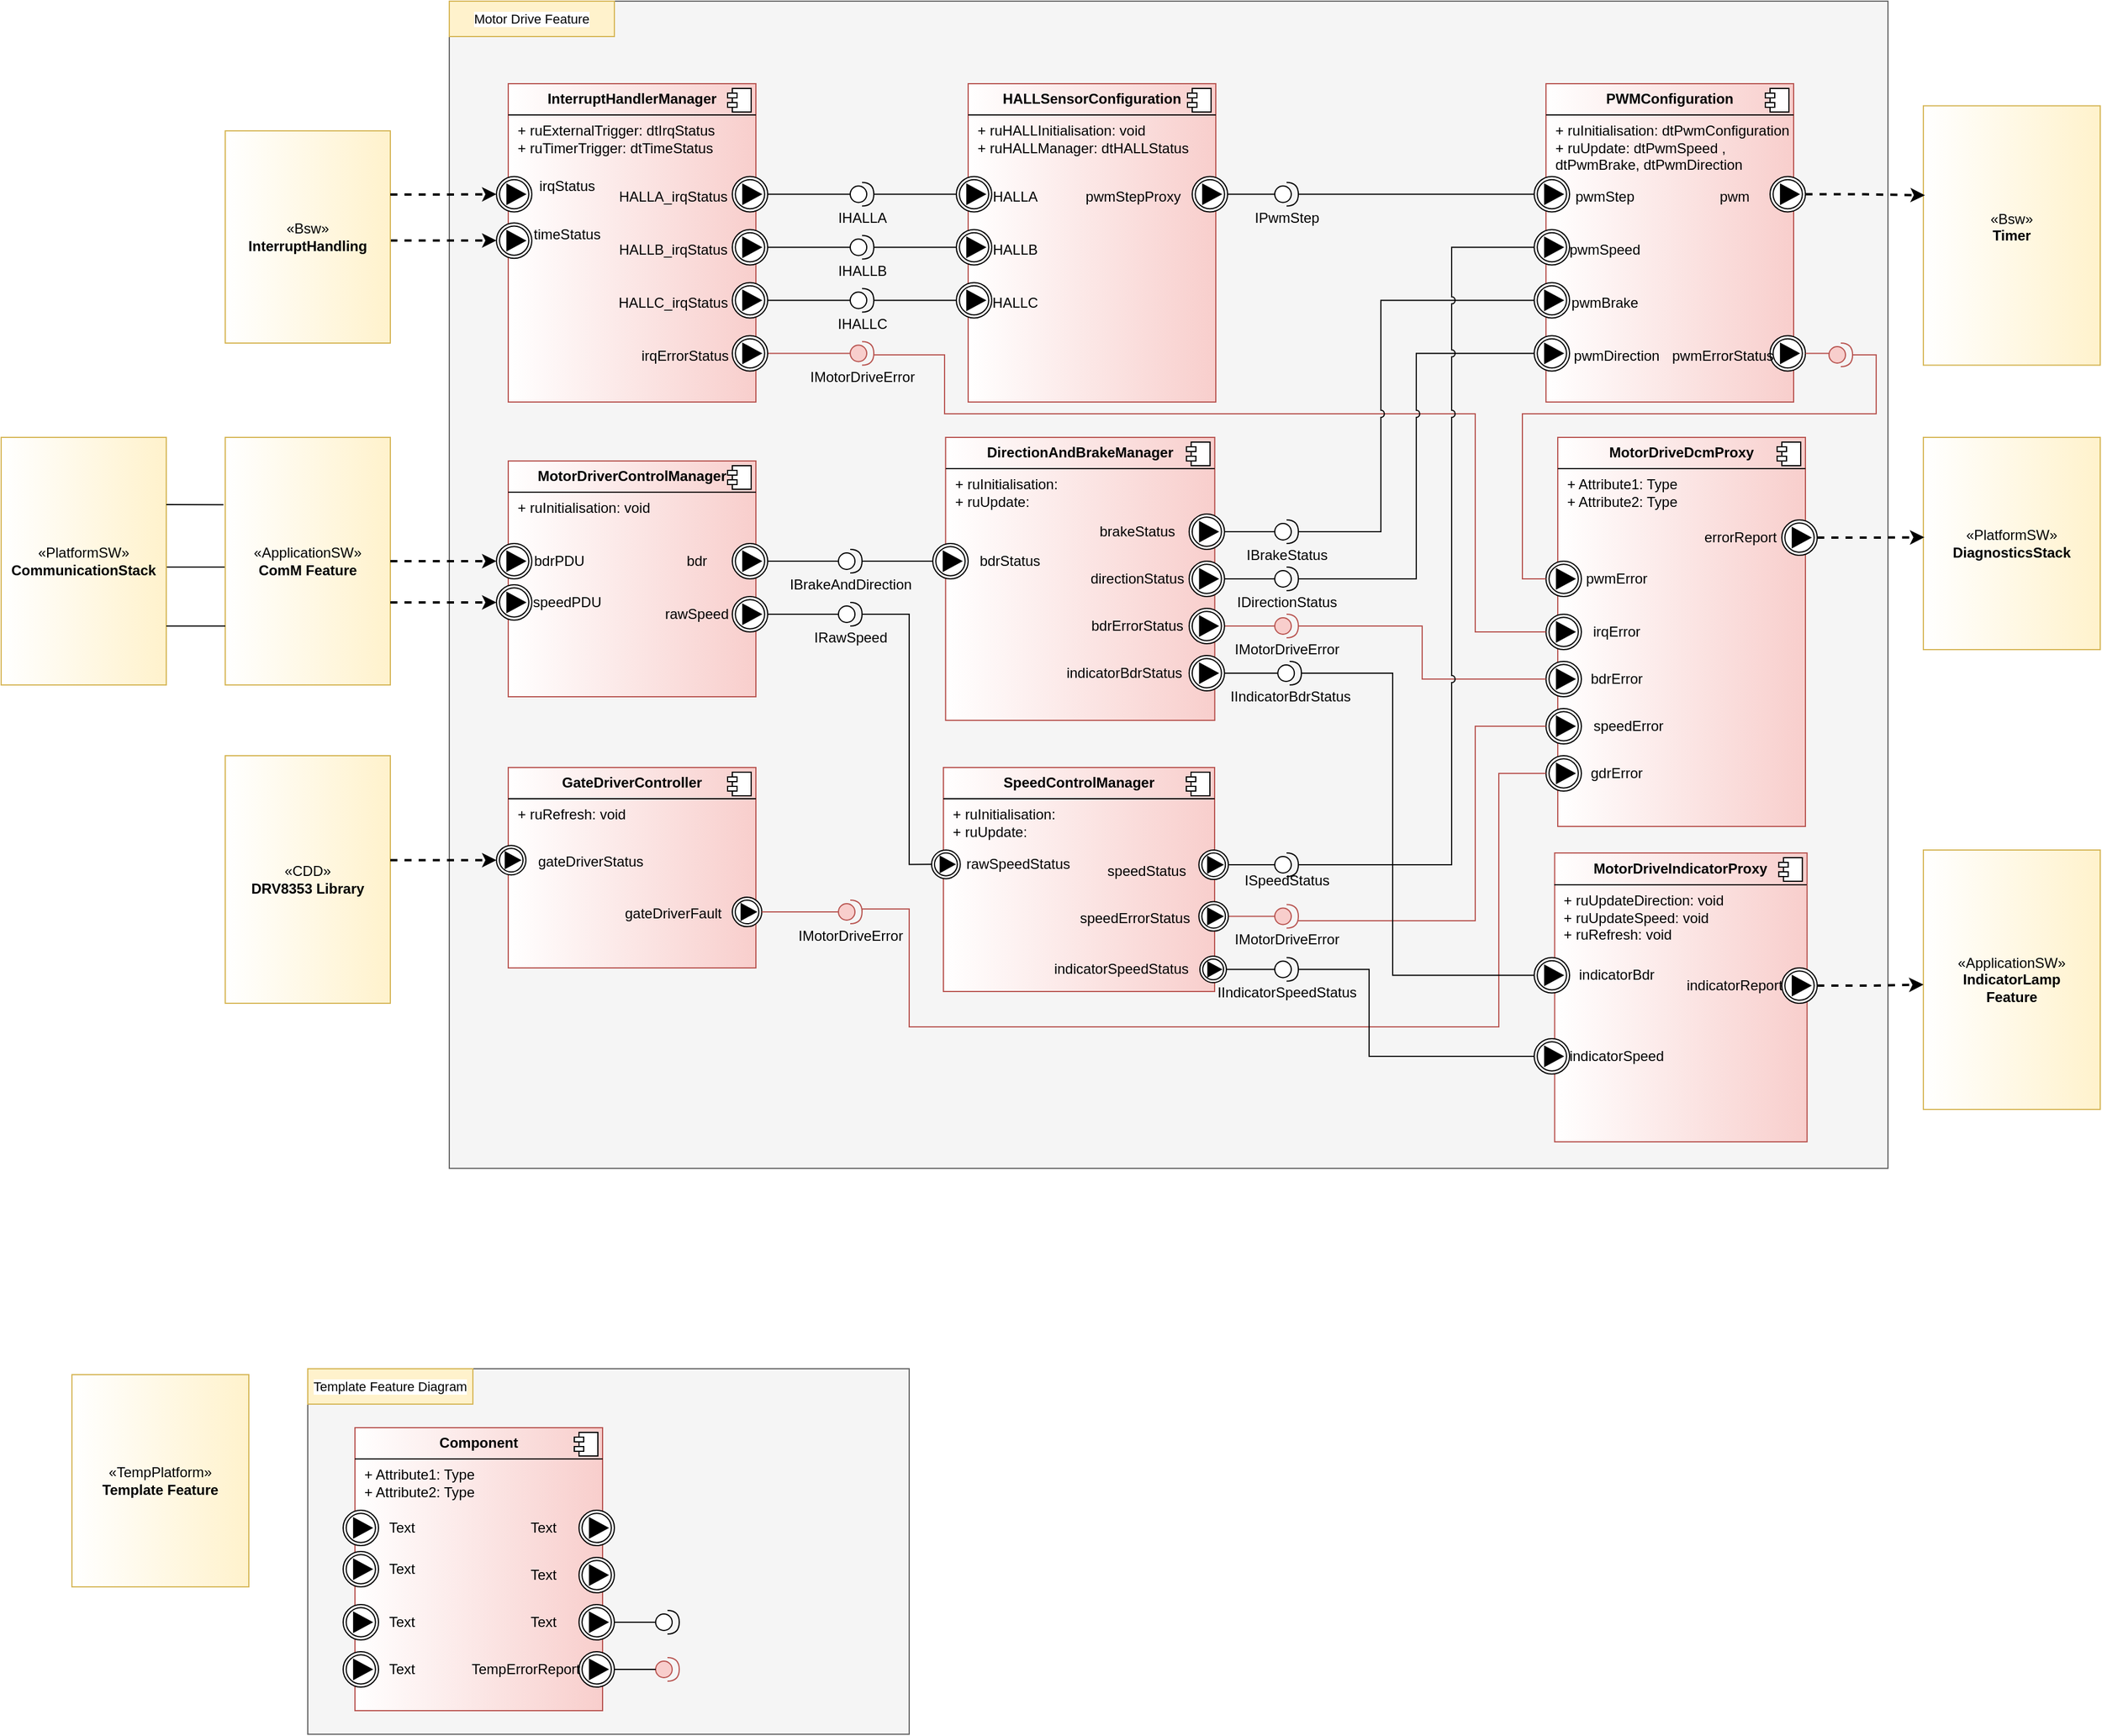 <mxfile version="24.0.4" type="device">
  <diagram name="Page-1" id="q-otbSK6who0XxGtIiqZ">
    <mxGraphModel dx="1576" dy="1092" grid="1" gridSize="10" guides="1" tooltips="1" connect="1" arrows="1" fold="1" page="1" pageScale="1" pageWidth="850" pageHeight="1100" math="0" shadow="0">
      <root>
        <mxCell id="0" />
        <mxCell id="1" parent="0" />
        <mxCell id="DT-DmE5ymV6dhbfyWgM1-207" value="" style="rounded=0;whiteSpace=wrap;html=1;fontFamily=Helvetica;fontSize=11;fontColor=#333333;labelBackgroundColor=default;fillColor=#f5f5f5;strokeColor=#666666;" parent="1" vertex="1">
          <mxGeometry x="290" y="1200" width="510" height="310" as="geometry" />
        </mxCell>
        <mxCell id="DT-DmE5ymV6dhbfyWgM1-1" value="" style="rounded=0;whiteSpace=wrap;html=1;fillColor=#f5f5f5;fontColor=#333333;strokeColor=#666666;" parent="1" vertex="1">
          <mxGeometry x="410" y="40" width="1220" height="990" as="geometry" />
        </mxCell>
        <mxCell id="DT-DmE5ymV6dhbfyWgM1-9" value="&lt;p style=&quot;margin:0px;margin-top:6px;text-align:center;&quot;&gt;&lt;b&gt;Component&lt;/b&gt;&lt;/p&gt;&lt;hr size=&quot;1&quot; style=&quot;border-style:solid;&quot;/&gt;&lt;p style=&quot;margin:0px;margin-left:8px;&quot;&gt;+ Attribute1: Type&lt;br/&gt;+ Attribute2: Type&lt;/p&gt;" style="align=left;overflow=fill;html=1;dropTarget=0;whiteSpace=wrap;gradientDirection=west;fillColor=#f8cecc;strokeColor=#b85450;gradientColor=#FFFFFF;" parent="1" vertex="1">
          <mxGeometry x="330" y="1250" width="210" height="240" as="geometry" />
        </mxCell>
        <mxCell id="DT-DmE5ymV6dhbfyWgM1-10" value="" style="shape=component;jettyWidth=8;jettyHeight=4;" parent="DT-DmE5ymV6dhbfyWgM1-9" vertex="1">
          <mxGeometry x="1" width="20" height="20" relative="1" as="geometry">
            <mxPoint x="-24" y="4" as="offset" />
          </mxGeometry>
        </mxCell>
        <mxCell id="DT-DmE5ymV6dhbfyWgM1-11" value="" style="group" parent="1" vertex="1" connectable="0">
          <mxGeometry x="320" y="1320" width="80" height="30" as="geometry" />
        </mxCell>
        <mxCell id="DT-DmE5ymV6dhbfyWgM1-12" value="" style="points=[[0.145,0.145,0],[0.5,0,0],[0.855,0.145,0],[1,0.5,0],[0.855,0.855,0],[0.5,1,0],[0.145,0.855,0],[0,0.5,0]];shape=mxgraph.bpmn.event;html=1;verticalLabelPosition=bottom;labelBackgroundColor=#ffffff;verticalAlign=top;align=center;perimeter=ellipsePerimeter;outlineConnect=0;aspect=fixed;outline=throwing;symbol=signal;direction=south;strokeOpacity=100;noLabel=0;strokeColor=default;fillColor=default;fillStyle=auto;strokeWidth=1;fixedWidth=1;" parent="DT-DmE5ymV6dhbfyWgM1-11" vertex="1">
          <mxGeometry width="30" height="30" as="geometry" />
        </mxCell>
        <mxCell id="DT-DmE5ymV6dhbfyWgM1-13" value="Text" style="text;html=1;align=center;verticalAlign=middle;whiteSpace=wrap;rounded=0;" parent="DT-DmE5ymV6dhbfyWgM1-11" vertex="1">
          <mxGeometry x="20" width="60" height="30" as="geometry" />
        </mxCell>
        <mxCell id="DT-DmE5ymV6dhbfyWgM1-14" value="" style="group" parent="1" vertex="1" connectable="0">
          <mxGeometry x="320" y="1355" width="80" height="30" as="geometry" />
        </mxCell>
        <mxCell id="DT-DmE5ymV6dhbfyWgM1-15" value="" style="points=[[0.145,0.145,0],[0.5,0,0],[0.855,0.145,0],[1,0.5,0],[0.855,0.855,0],[0.5,1,0],[0.145,0.855,0],[0,0.5,0]];shape=mxgraph.bpmn.event;html=1;verticalLabelPosition=bottom;labelBackgroundColor=#ffffff;verticalAlign=top;align=center;perimeter=ellipsePerimeter;outlineConnect=0;aspect=fixed;outline=throwing;symbol=signal;direction=south;strokeOpacity=100;noLabel=0;strokeColor=default;fillColor=default;fillStyle=auto;strokeWidth=1;fixedWidth=1;" parent="DT-DmE5ymV6dhbfyWgM1-14" vertex="1">
          <mxGeometry width="30" height="30" as="geometry" />
        </mxCell>
        <mxCell id="DT-DmE5ymV6dhbfyWgM1-16" value="Text" style="text;html=1;align=center;verticalAlign=middle;whiteSpace=wrap;rounded=0;" parent="DT-DmE5ymV6dhbfyWgM1-14" vertex="1">
          <mxGeometry x="20" width="60" height="30" as="geometry" />
        </mxCell>
        <mxCell id="DT-DmE5ymV6dhbfyWgM1-17" value="" style="group" parent="1" vertex="1" connectable="0">
          <mxGeometry x="460" y="1320" width="90" height="30" as="geometry" />
        </mxCell>
        <mxCell id="DT-DmE5ymV6dhbfyWgM1-18" value="" style="points=[[0.145,0.145,0],[0.5,0,0],[0.855,0.145,0],[1,0.5,0],[0.855,0.855,0],[0.5,1,0],[0.145,0.855,0],[0,0.5,0]];shape=mxgraph.bpmn.event;html=1;verticalLabelPosition=bottom;labelBackgroundColor=#ffffff;verticalAlign=top;align=center;perimeter=ellipsePerimeter;outlineConnect=0;aspect=fixed;outline=throwing;symbol=signal;direction=south;strokeOpacity=100;noLabel=0;strokeColor=default;fillColor=default;fillStyle=auto;strokeWidth=1;fixedWidth=1;" parent="DT-DmE5ymV6dhbfyWgM1-17" vertex="1">
          <mxGeometry x="60" width="30" height="30" as="geometry" />
        </mxCell>
        <mxCell id="DT-DmE5ymV6dhbfyWgM1-19" value="Text" style="text;html=1;align=center;verticalAlign=middle;whiteSpace=wrap;rounded=0;" parent="DT-DmE5ymV6dhbfyWgM1-17" vertex="1">
          <mxGeometry width="60" height="30" as="geometry" />
        </mxCell>
        <mxCell id="DT-DmE5ymV6dhbfyWgM1-20" value="" style="group" parent="1" vertex="1" connectable="0">
          <mxGeometry x="460" y="1360" width="90" height="30" as="geometry" />
        </mxCell>
        <mxCell id="DT-DmE5ymV6dhbfyWgM1-21" value="" style="points=[[0.145,0.145,0],[0.5,0,0],[0.855,0.145,0],[1,0.5,0],[0.855,0.855,0],[0.5,1,0],[0.145,0.855,0],[0,0.5,0]];shape=mxgraph.bpmn.event;html=1;verticalLabelPosition=bottom;labelBackgroundColor=#ffffff;verticalAlign=top;align=center;perimeter=ellipsePerimeter;outlineConnect=0;aspect=fixed;outline=throwing;symbol=signal;direction=south;strokeOpacity=100;noLabel=0;strokeColor=default;fillColor=default;fillStyle=auto;strokeWidth=1;fixedWidth=1;" parent="DT-DmE5ymV6dhbfyWgM1-20" vertex="1">
          <mxGeometry x="60" width="30" height="30" as="geometry" />
        </mxCell>
        <mxCell id="DT-DmE5ymV6dhbfyWgM1-22" value="Text" style="text;html=1;align=center;verticalAlign=middle;whiteSpace=wrap;rounded=0;" parent="DT-DmE5ymV6dhbfyWgM1-20" vertex="1">
          <mxGeometry width="60" height="30" as="geometry" />
        </mxCell>
        <mxCell id="DT-DmE5ymV6dhbfyWgM1-23" value="" style="group" parent="1" vertex="1" connectable="0">
          <mxGeometry x="460" y="1400" width="90" height="30" as="geometry" />
        </mxCell>
        <mxCell id="DT-DmE5ymV6dhbfyWgM1-24" value="" style="points=[[0.145,0.145,0],[0.5,0,0],[0.855,0.145,0],[1,0.5,0],[0.855,0.855,0],[0.5,1,0],[0.145,0.855,0],[0,0.5,0]];shape=mxgraph.bpmn.event;html=1;verticalLabelPosition=bottom;labelBackgroundColor=#ffffff;verticalAlign=top;align=center;perimeter=ellipsePerimeter;outlineConnect=0;aspect=fixed;outline=throwing;symbol=signal;direction=south;strokeOpacity=100;noLabel=0;strokeColor=default;fillColor=default;fillStyle=auto;strokeWidth=1;fixedWidth=1;" parent="DT-DmE5ymV6dhbfyWgM1-23" vertex="1">
          <mxGeometry x="60" width="30" height="30" as="geometry" />
        </mxCell>
        <mxCell id="DT-DmE5ymV6dhbfyWgM1-25" value="Text" style="text;html=1;align=center;verticalAlign=middle;whiteSpace=wrap;rounded=0;" parent="DT-DmE5ymV6dhbfyWgM1-23" vertex="1">
          <mxGeometry width="60" height="30" as="geometry" />
        </mxCell>
        <mxCell id="DT-DmE5ymV6dhbfyWgM1-26" value="" style="group" parent="1" vertex="1" connectable="0">
          <mxGeometry x="460" y="1440" width="90" height="30" as="geometry" />
        </mxCell>
        <mxCell id="DT-DmE5ymV6dhbfyWgM1-27" value="" style="points=[[0.145,0.145,0],[0.5,0,0],[0.855,0.145,0],[1,0.5,0],[0.855,0.855,0],[0.5,1,0],[0.145,0.855,0],[0,0.5,0]];shape=mxgraph.bpmn.event;html=1;verticalLabelPosition=bottom;labelBackgroundColor=#ffffff;verticalAlign=top;align=center;perimeter=ellipsePerimeter;outlineConnect=0;aspect=fixed;outline=throwing;symbol=signal;direction=south;strokeOpacity=100;noLabel=0;strokeColor=default;fillColor=default;fillStyle=auto;strokeWidth=1;fixedWidth=1;" parent="DT-DmE5ymV6dhbfyWgM1-26" vertex="1">
          <mxGeometry x="60" width="30" height="30" as="geometry" />
        </mxCell>
        <mxCell id="DT-DmE5ymV6dhbfyWgM1-28" value="TempErrorReport" style="text;html=1;align=center;verticalAlign=middle;whiteSpace=wrap;rounded=0;" parent="DT-DmE5ymV6dhbfyWgM1-26" vertex="1">
          <mxGeometry x="-15" width="60" height="30" as="geometry" />
        </mxCell>
        <mxCell id="DT-DmE5ymV6dhbfyWgM1-29" value="" style="group" parent="1" vertex="1" connectable="0">
          <mxGeometry x="320" y="1400" width="80" height="30" as="geometry" />
        </mxCell>
        <mxCell id="DT-DmE5ymV6dhbfyWgM1-30" value="" style="points=[[0.145,0.145,0],[0.5,0,0],[0.855,0.145,0],[1,0.5,0],[0.855,0.855,0],[0.5,1,0],[0.145,0.855,0],[0,0.5,0]];shape=mxgraph.bpmn.event;html=1;verticalLabelPosition=bottom;labelBackgroundColor=#ffffff;verticalAlign=top;align=center;perimeter=ellipsePerimeter;outlineConnect=0;aspect=fixed;outline=throwing;symbol=signal;direction=south;strokeOpacity=100;noLabel=0;strokeColor=default;fillColor=default;fillStyle=auto;strokeWidth=1;fixedWidth=1;" parent="DT-DmE5ymV6dhbfyWgM1-29" vertex="1">
          <mxGeometry width="30" height="30" as="geometry" />
        </mxCell>
        <mxCell id="DT-DmE5ymV6dhbfyWgM1-31" value="Text" style="text;html=1;align=center;verticalAlign=middle;whiteSpace=wrap;rounded=0;" parent="DT-DmE5ymV6dhbfyWgM1-29" vertex="1">
          <mxGeometry x="20" width="60" height="30" as="geometry" />
        </mxCell>
        <mxCell id="DT-DmE5ymV6dhbfyWgM1-32" value="" style="group" parent="1" vertex="1" connectable="0">
          <mxGeometry x="320" y="1440" width="80" height="30" as="geometry" />
        </mxCell>
        <mxCell id="DT-DmE5ymV6dhbfyWgM1-33" value="" style="points=[[0.145,0.145,0],[0.5,0,0],[0.855,0.145,0],[1,0.5,0],[0.855,0.855,0],[0.5,1,0],[0.145,0.855,0],[0,0.5,0]];shape=mxgraph.bpmn.event;html=1;verticalLabelPosition=bottom;labelBackgroundColor=#ffffff;verticalAlign=top;align=center;perimeter=ellipsePerimeter;outlineConnect=0;aspect=fixed;outline=throwing;symbol=signal;direction=south;strokeOpacity=100;noLabel=0;strokeColor=default;fillColor=default;fillStyle=auto;strokeWidth=1;fixedWidth=1;" parent="DT-DmE5ymV6dhbfyWgM1-32" vertex="1">
          <mxGeometry width="30" height="30" as="geometry" />
        </mxCell>
        <mxCell id="DT-DmE5ymV6dhbfyWgM1-34" value="Text" style="text;html=1;align=center;verticalAlign=middle;whiteSpace=wrap;rounded=0;" parent="DT-DmE5ymV6dhbfyWgM1-32" vertex="1">
          <mxGeometry x="20" width="60" height="30" as="geometry" />
        </mxCell>
        <mxCell id="DT-DmE5ymV6dhbfyWgM1-139" value="&lt;p style=&quot;margin:0px;margin-top:6px;text-align:center;&quot;&gt;&lt;b&gt;MotorDriveDcmProxy&lt;/b&gt;&lt;/p&gt;&lt;hr size=&quot;1&quot; style=&quot;border-style:solid;&quot;&gt;&lt;p style=&quot;margin:0px;margin-left:8px;&quot;&gt;+ Attribute1: Type&lt;br&gt;+ Attribute2: Type&lt;/p&gt;" style="align=left;overflow=fill;html=1;dropTarget=0;whiteSpace=wrap;fillColor=#f8cecc;strokeColor=#b85450;gradientColor=#FFFFFF;gradientDirection=west;" parent="1" vertex="1">
          <mxGeometry x="1350" y="410" width="210" height="330" as="geometry" />
        </mxCell>
        <mxCell id="DT-DmE5ymV6dhbfyWgM1-140" value="" style="shape=component;jettyWidth=8;jettyHeight=4;" parent="DT-DmE5ymV6dhbfyWgM1-139" vertex="1">
          <mxGeometry x="1" width="20" height="20" relative="1" as="geometry">
            <mxPoint x="-24" y="4" as="offset" />
          </mxGeometry>
        </mxCell>
        <mxCell id="DT-DmE5ymV6dhbfyWgM1-144" value="" style="group" parent="1" vertex="1" connectable="0">
          <mxGeometry x="1340" y="515" width="80" height="30" as="geometry" />
        </mxCell>
        <mxCell id="DT-DmE5ymV6dhbfyWgM1-145" value="" style="points=[[0.145,0.145,0],[0.5,0,0],[0.855,0.145,0],[1,0.5,0],[0.855,0.855,0],[0.5,1,0],[0.145,0.855,0],[0,0.5,0]];shape=mxgraph.bpmn.event;html=1;verticalLabelPosition=bottom;labelBackgroundColor=#ffffff;verticalAlign=top;align=center;perimeter=ellipsePerimeter;outlineConnect=0;aspect=fixed;outline=throwing;symbol=signal;direction=south;strokeOpacity=100;noLabel=0;strokeColor=default;fillColor=default;fillStyle=auto;strokeWidth=1;fixedWidth=1;" parent="DT-DmE5ymV6dhbfyWgM1-144" vertex="1">
          <mxGeometry width="30" height="30" as="geometry" />
        </mxCell>
        <mxCell id="DT-DmE5ymV6dhbfyWgM1-146" value="pwmError" style="text;html=1;align=center;verticalAlign=middle;whiteSpace=wrap;rounded=0;" parent="DT-DmE5ymV6dhbfyWgM1-144" vertex="1">
          <mxGeometry x="30" width="60" height="30" as="geometry" />
        </mxCell>
        <mxCell id="DT-DmE5ymV6dhbfyWgM1-147" value="" style="group" parent="1" vertex="1" connectable="0">
          <mxGeometry x="1480" y="480" width="90" height="30" as="geometry" />
        </mxCell>
        <mxCell id="DT-DmE5ymV6dhbfyWgM1-148" value="" style="points=[[0.145,0.145,0],[0.5,0,0],[0.855,0.145,0],[1,0.5,0],[0.855,0.855,0],[0.5,1,0],[0.145,0.855,0],[0,0.5,0]];shape=mxgraph.bpmn.event;html=1;verticalLabelPosition=bottom;labelBackgroundColor=#ffffff;verticalAlign=top;align=center;perimeter=ellipsePerimeter;outlineConnect=0;aspect=fixed;outline=throwing;symbol=signal;direction=south;strokeOpacity=100;noLabel=0;strokeColor=default;fillColor=default;fillStyle=auto;strokeWidth=1;fixedWidth=1;" parent="DT-DmE5ymV6dhbfyWgM1-147" vertex="1">
          <mxGeometry x="60" width="30" height="30" as="geometry" />
        </mxCell>
        <mxCell id="DT-DmE5ymV6dhbfyWgM1-149" value="errorReport" style="text;html=1;align=center;verticalAlign=middle;whiteSpace=wrap;rounded=0;" parent="DT-DmE5ymV6dhbfyWgM1-147" vertex="1">
          <mxGeometry x="-5" width="60" height="30" as="geometry" />
        </mxCell>
        <mxCell id="DT-DmE5ymV6dhbfyWgM1-159" value="" style="group" parent="1" vertex="1" connectable="0">
          <mxGeometry x="1340" y="560" width="80" height="30" as="geometry" />
        </mxCell>
        <mxCell id="DT-DmE5ymV6dhbfyWgM1-160" value="" style="points=[[0.145,0.145,0],[0.5,0,0],[0.855,0.145,0],[1,0.5,0],[0.855,0.855,0],[0.5,1,0],[0.145,0.855,0],[0,0.5,0]];shape=mxgraph.bpmn.event;html=1;verticalLabelPosition=bottom;labelBackgroundColor=#ffffff;verticalAlign=top;align=center;perimeter=ellipsePerimeter;outlineConnect=0;aspect=fixed;outline=throwing;symbol=signal;direction=south;strokeOpacity=100;noLabel=0;strokeColor=default;fillColor=default;fillStyle=auto;strokeWidth=1;fixedWidth=1;" parent="DT-DmE5ymV6dhbfyWgM1-159" vertex="1">
          <mxGeometry width="30" height="30" as="geometry" />
        </mxCell>
        <mxCell id="DT-DmE5ymV6dhbfyWgM1-161" value="irqError" style="text;html=1;align=center;verticalAlign=middle;whiteSpace=wrap;rounded=0;" parent="DT-DmE5ymV6dhbfyWgM1-159" vertex="1">
          <mxGeometry x="30" width="60" height="30" as="geometry" />
        </mxCell>
        <mxCell id="DT-DmE5ymV6dhbfyWgM1-162" value="" style="group" parent="1" vertex="1" connectable="0">
          <mxGeometry x="1340" y="600" width="80" height="30" as="geometry" />
        </mxCell>
        <mxCell id="DT-DmE5ymV6dhbfyWgM1-163" value="" style="points=[[0.145,0.145,0],[0.5,0,0],[0.855,0.145,0],[1,0.5,0],[0.855,0.855,0],[0.5,1,0],[0.145,0.855,0],[0,0.5,0]];shape=mxgraph.bpmn.event;html=1;verticalLabelPosition=bottom;labelBackgroundColor=#ffffff;verticalAlign=top;align=center;perimeter=ellipsePerimeter;outlineConnect=0;aspect=fixed;outline=throwing;symbol=signal;direction=south;strokeOpacity=100;noLabel=0;strokeColor=default;fillColor=default;fillStyle=auto;strokeWidth=1;fixedWidth=1;" parent="DT-DmE5ymV6dhbfyWgM1-162" vertex="1">
          <mxGeometry width="30" height="30" as="geometry" />
        </mxCell>
        <mxCell id="DT-DmE5ymV6dhbfyWgM1-164" value="bdrError" style="text;html=1;align=center;verticalAlign=middle;whiteSpace=wrap;rounded=0;" parent="DT-DmE5ymV6dhbfyWgM1-162" vertex="1">
          <mxGeometry x="30" width="60" height="30" as="geometry" />
        </mxCell>
        <mxCell id="DT-DmE5ymV6dhbfyWgM1-39" value="irqstatus" style="text;html=1;align=center;verticalAlign=middle;whiteSpace=wrap;rounded=0;" parent="1" vertex="1">
          <mxGeometry x="480" y="210" width="60" height="30" as="geometry" />
        </mxCell>
        <mxCell id="DT-DmE5ymV6dhbfyWgM1-171" style="edgeStyle=orthogonalEdgeStyle;rounded=0;orthogonalLoop=1;jettySize=auto;html=1;strokeWidth=2;dashed=1;" parent="1" source="DT-DmE5ymV6dhbfyWgM1-166" target="DT-DmE5ymV6dhbfyWgM1-41" edge="1">
          <mxGeometry relative="1" as="geometry">
            <Array as="points">
              <mxPoint x="420" y="243" />
              <mxPoint x="420" y="243" />
            </Array>
          </mxGeometry>
        </mxCell>
        <mxCell id="DT-DmE5ymV6dhbfyWgM1-166" value="«Bsw»&lt;br&gt;&lt;b&gt;InterruptHandling&lt;/b&gt;" style="html=1;whiteSpace=wrap;fillColor=#fff2cc;strokeColor=#d6b656;gradientColor=#FFFFFF;gradientDirection=west;" parent="1" vertex="1">
          <mxGeometry x="220" y="150" width="140" height="180" as="geometry" />
        </mxCell>
        <mxCell id="DT-DmE5ymV6dhbfyWgM1-300" style="edgeStyle=orthogonalEdgeStyle;rounded=0;jumpStyle=arc;orthogonalLoop=1;jettySize=auto;html=1;entryX=0;entryY=0.5;entryDx=0;entryDy=0;strokeColor=default;align=center;verticalAlign=middle;fontFamily=Helvetica;fontSize=12;fontColor=default;labelBackgroundColor=default;endArrow=none;endFill=0;" parent="1" source="DT-DmE5ymV6dhbfyWgM1-167" target="DT-DmE5ymV6dhbfyWgM1-278" edge="1">
          <mxGeometry relative="1" as="geometry">
            <Array as="points">
              <mxPoint x="220" y="520" />
            </Array>
          </mxGeometry>
        </mxCell>
        <mxCell id="DT-DmE5ymV6dhbfyWgM1-167" value="«PlatformSW»&lt;br&gt;&lt;b&gt;CommunicationStack&lt;/b&gt;" style="html=1;whiteSpace=wrap;fillColor=#fff2cc;strokeColor=#d6b656;gradientColor=#FFFFFF;gradientDirection=west;" parent="1" vertex="1">
          <mxGeometry x="30" y="410" width="140" height="210" as="geometry" />
        </mxCell>
        <mxCell id="DT-DmE5ymV6dhbfyWgM1-168" value="«Bsw»&lt;br&gt;&lt;div&gt;&lt;b&gt;Timer&lt;/b&gt;&lt;/div&gt;&lt;div&gt;&lt;br&gt;&lt;/div&gt;" style="html=1;whiteSpace=wrap;fillColor=#fff2cc;strokeColor=#d6b656;gradientColor=#FFFFFF;gradientDirection=west;" parent="1" vertex="1">
          <mxGeometry x="1660" y="128.75" width="150" height="220" as="geometry" />
        </mxCell>
        <mxCell id="DT-DmE5ymV6dhbfyWgM1-169" value="«PlatformSW»&lt;br&gt;&lt;b&gt;DiagnosticsStack&lt;/b&gt;" style="html=1;whiteSpace=wrap;fillColor=#fff2cc;strokeColor=#d6b656;gradientColor=#FFFFFF;gradientDirection=west;" parent="1" vertex="1">
          <mxGeometry x="1660" y="410" width="150" height="180" as="geometry" />
        </mxCell>
        <mxCell id="DT-DmE5ymV6dhbfyWgM1-170" style="edgeStyle=orthogonalEdgeStyle;rounded=0;orthogonalLoop=1;jettySize=auto;html=1;entryX=0.5;entryY=1;entryDx=0;entryDy=0;entryPerimeter=0;strokeWidth=2;dashed=1;" parent="1" source="DT-DmE5ymV6dhbfyWgM1-166" target="DT-DmE5ymV6dhbfyWgM1-38" edge="1">
          <mxGeometry relative="1" as="geometry">
            <Array as="points">
              <mxPoint x="410" y="204" />
              <mxPoint x="410" y="204" />
            </Array>
          </mxGeometry>
        </mxCell>
        <mxCell id="DT-DmE5ymV6dhbfyWgM1-174" style="edgeStyle=orthogonalEdgeStyle;rounded=0;orthogonalLoop=1;jettySize=auto;html=1;entryX=0.009;entryY=0.345;entryDx=0;entryDy=0;entryPerimeter=0;dashed=1;strokeWidth=2;" parent="1" source="DT-DmE5ymV6dhbfyWgM1-122" target="DT-DmE5ymV6dhbfyWgM1-168" edge="1">
          <mxGeometry relative="1" as="geometry" />
        </mxCell>
        <mxCell id="DT-DmE5ymV6dhbfyWgM1-176" style="edgeStyle=orthogonalEdgeStyle;rounded=0;orthogonalLoop=1;jettySize=auto;html=1;entryX=0.006;entryY=0.471;entryDx=0;entryDy=0;entryPerimeter=0;dashed=1;strokeWidth=2;" parent="1" source="DT-DmE5ymV6dhbfyWgM1-148" target="DT-DmE5ymV6dhbfyWgM1-169" edge="1">
          <mxGeometry relative="1" as="geometry" />
        </mxCell>
        <mxCell id="DT-DmE5ymV6dhbfyWgM1-177" value="IHALLA" style="shape=providedRequiredInterface;html=1;verticalLabelPosition=bottom;sketch=0;" parent="1" vertex="1">
          <mxGeometry x="750" y="193.75" width="20" height="20" as="geometry" />
        </mxCell>
        <mxCell id="DT-DmE5ymV6dhbfyWgM1-178" value="IHALLB" style="shape=providedRequiredInterface;html=1;verticalLabelPosition=bottom;sketch=0;" parent="1" vertex="1">
          <mxGeometry x="750" y="238.75" width="20" height="20" as="geometry" />
        </mxCell>
        <mxCell id="DT-DmE5ymV6dhbfyWgM1-179" value="IHALLC" style="shape=providedRequiredInterface;html=1;verticalLabelPosition=bottom;sketch=0;" parent="1" vertex="1">
          <mxGeometry x="750" y="283.75" width="20" height="20" as="geometry" />
        </mxCell>
        <mxCell id="DT-DmE5ymV6dhbfyWgM1-180" value="IMotorDriveError" style="shape=providedRequiredInterface;html=1;verticalLabelPosition=bottom;sketch=0;fillColor=#f8cecc;strokeColor=#b85450;" parent="1" vertex="1">
          <mxGeometry x="750" y="328.75" width="20" height="20" as="geometry" />
        </mxCell>
        <mxCell id="DT-DmE5ymV6dhbfyWgM1-181" value="IBrakeStatus" style="shape=providedRequiredInterface;html=1;verticalLabelPosition=bottom;sketch=0;" parent="1" vertex="1">
          <mxGeometry x="1110" y="480" width="20" height="20" as="geometry" />
        </mxCell>
        <mxCell id="DT-DmE5ymV6dhbfyWgM1-182" value="IDirectionStatus" style="shape=providedRequiredInterface;html=1;verticalLabelPosition=bottom;sketch=0;" parent="1" vertex="1">
          <mxGeometry x="1110" y="520" width="20" height="20" as="geometry" />
        </mxCell>
        <mxCell id="DT-DmE5ymV6dhbfyWgM1-183" value="IMotorDriveError" style="shape=providedRequiredInterface;html=1;verticalLabelPosition=bottom;sketch=0;fillColor=#f8cecc;strokeColor=#b85450;" parent="1" vertex="1">
          <mxGeometry x="1110" y="560" width="20" height="20" as="geometry" />
        </mxCell>
        <mxCell id="DT-DmE5ymV6dhbfyWgM1-185" value="IPwmStep" style="shape=providedRequiredInterface;html=1;verticalLabelPosition=bottom;sketch=0;" parent="1" vertex="1">
          <mxGeometry x="1110" y="193.75" width="20" height="20" as="geometry" />
        </mxCell>
        <mxCell id="DT-DmE5ymV6dhbfyWgM1-186" value="" style="shape=providedRequiredInterface;html=1;verticalLabelPosition=bottom;sketch=0;fillColor=#f8cecc;strokeColor=#b85450;" parent="1" vertex="1">
          <mxGeometry x="1580" y="330" width="20" height="20" as="geometry" />
        </mxCell>
        <mxCell id="DT-DmE5ymV6dhbfyWgM1-187" style="edgeStyle=orthogonalEdgeStyle;rounded=0;orthogonalLoop=1;jettySize=auto;html=1;entryX=0;entryY=0.5;entryDx=0;entryDy=0;entryPerimeter=0;endArrow=none;endFill=0;" parent="1" source="DT-DmE5ymV6dhbfyWgM1-44" target="DT-DmE5ymV6dhbfyWgM1-177" edge="1">
          <mxGeometry relative="1" as="geometry" />
        </mxCell>
        <mxCell id="DT-DmE5ymV6dhbfyWgM1-188" style="edgeStyle=orthogonalEdgeStyle;rounded=0;orthogonalLoop=1;jettySize=auto;html=1;entryX=0.5;entryY=1;entryDx=0;entryDy=0;entryPerimeter=0;strokeColor=default;align=center;verticalAlign=middle;fontFamily=Helvetica;fontSize=11;fontColor=default;labelBackgroundColor=default;endArrow=none;endFill=0;" parent="1" source="DT-DmE5ymV6dhbfyWgM1-177" target="DT-DmE5ymV6dhbfyWgM1-90" edge="1">
          <mxGeometry relative="1" as="geometry" />
        </mxCell>
        <mxCell id="DT-DmE5ymV6dhbfyWgM1-189" style="edgeStyle=orthogonalEdgeStyle;rounded=0;orthogonalLoop=1;jettySize=auto;html=1;entryX=0;entryY=0.5;entryDx=0;entryDy=0;entryPerimeter=0;strokeColor=default;align=center;verticalAlign=middle;fontFamily=Helvetica;fontSize=11;fontColor=default;labelBackgroundColor=default;endArrow=none;endFill=0;" parent="1" source="DT-DmE5ymV6dhbfyWgM1-47" target="DT-DmE5ymV6dhbfyWgM1-178" edge="1">
          <mxGeometry relative="1" as="geometry" />
        </mxCell>
        <mxCell id="DT-DmE5ymV6dhbfyWgM1-190" style="edgeStyle=orthogonalEdgeStyle;rounded=0;orthogonalLoop=1;jettySize=auto;html=1;entryX=0.5;entryY=1;entryDx=0;entryDy=0;entryPerimeter=0;strokeColor=default;align=center;verticalAlign=middle;fontFamily=Helvetica;fontSize=11;fontColor=default;labelBackgroundColor=default;endArrow=none;endFill=0;" parent="1" source="DT-DmE5ymV6dhbfyWgM1-178" target="DT-DmE5ymV6dhbfyWgM1-93" edge="1">
          <mxGeometry relative="1" as="geometry" />
        </mxCell>
        <mxCell id="DT-DmE5ymV6dhbfyWgM1-191" style="edgeStyle=orthogonalEdgeStyle;rounded=0;orthogonalLoop=1;jettySize=auto;html=1;entryX=0;entryY=0.5;entryDx=0;entryDy=0;entryPerimeter=0;strokeColor=default;align=center;verticalAlign=middle;fontFamily=Helvetica;fontSize=11;fontColor=default;labelBackgroundColor=default;endArrow=none;endFill=0;" parent="1" source="DT-DmE5ymV6dhbfyWgM1-50" target="DT-DmE5ymV6dhbfyWgM1-179" edge="1">
          <mxGeometry relative="1" as="geometry" />
        </mxCell>
        <mxCell id="DT-DmE5ymV6dhbfyWgM1-192" style="edgeStyle=orthogonalEdgeStyle;rounded=0;orthogonalLoop=1;jettySize=auto;html=1;entryX=0.5;entryY=1;entryDx=0;entryDy=0;entryPerimeter=0;strokeColor=default;align=center;verticalAlign=middle;fontFamily=Helvetica;fontSize=11;fontColor=default;labelBackgroundColor=default;endArrow=none;endFill=0;" parent="1" source="DT-DmE5ymV6dhbfyWgM1-179" target="DT-DmE5ymV6dhbfyWgM1-108" edge="1">
          <mxGeometry relative="1" as="geometry" />
        </mxCell>
        <mxCell id="DT-DmE5ymV6dhbfyWgM1-193" style="edgeStyle=orthogonalEdgeStyle;rounded=0;orthogonalLoop=1;jettySize=auto;html=1;entryX=0;entryY=0.5;entryDx=0;entryDy=0;entryPerimeter=0;strokeColor=#b85450;align=center;verticalAlign=middle;fontFamily=Helvetica;fontSize=11;fontColor=default;labelBackgroundColor=default;endArrow=none;endFill=0;fillColor=#f8cecc;" parent="1" source="DT-DmE5ymV6dhbfyWgM1-53" target="DT-DmE5ymV6dhbfyWgM1-180" edge="1">
          <mxGeometry relative="1" as="geometry" />
        </mxCell>
        <mxCell id="DT-DmE5ymV6dhbfyWgM1-194" style="edgeStyle=orthogonalEdgeStyle;rounded=0;orthogonalLoop=1;jettySize=auto;html=1;entryX=0.5;entryY=1;entryDx=0;entryDy=0;entryPerimeter=0;strokeColor=#b85450;align=center;verticalAlign=middle;fontFamily=Helvetica;fontSize=11;fontColor=default;labelBackgroundColor=default;endArrow=none;endFill=0;jumpStyle=arc;fillColor=#f8cecc;" parent="1" source="DT-DmE5ymV6dhbfyWgM1-180" target="DT-DmE5ymV6dhbfyWgM1-160" edge="1">
          <mxGeometry relative="1" as="geometry">
            <Array as="points">
              <mxPoint x="830" y="340" />
              <mxPoint x="830" y="390" />
              <mxPoint x="1280" y="390" />
              <mxPoint x="1280" y="575" />
            </Array>
          </mxGeometry>
        </mxCell>
        <mxCell id="DT-DmE5ymV6dhbfyWgM1-195" style="edgeStyle=orthogonalEdgeStyle;rounded=0;orthogonalLoop=1;jettySize=auto;html=1;entryX=0;entryY=0.5;entryDx=0;entryDy=0;entryPerimeter=0;strokeColor=default;align=center;verticalAlign=middle;fontFamily=Helvetica;fontSize=11;fontColor=default;labelBackgroundColor=default;endArrow=none;endFill=0;" parent="1" source="DT-DmE5ymV6dhbfyWgM1-73" target="DT-DmE5ymV6dhbfyWgM1-181" edge="1">
          <mxGeometry relative="1" as="geometry" />
        </mxCell>
        <mxCell id="DT-DmE5ymV6dhbfyWgM1-197" style="edgeStyle=orthogonalEdgeStyle;rounded=0;orthogonalLoop=1;jettySize=auto;html=1;entryX=0;entryY=0.5;entryDx=0;entryDy=0;entryPerimeter=0;strokeColor=#b85450;align=center;verticalAlign=middle;fontFamily=Helvetica;fontSize=11;fontColor=default;labelBackgroundColor=default;endArrow=none;endFill=0;fillColor=#f8cecc;" parent="1" source="DT-DmE5ymV6dhbfyWgM1-79" target="DT-DmE5ymV6dhbfyWgM1-183" edge="1">
          <mxGeometry relative="1" as="geometry" />
        </mxCell>
        <mxCell id="DT-DmE5ymV6dhbfyWgM1-198" style="edgeStyle=orthogonalEdgeStyle;rounded=0;orthogonalLoop=1;jettySize=auto;html=1;entryX=0.5;entryY=1;entryDx=0;entryDy=0;entryPerimeter=0;strokeColor=#b85450;align=center;verticalAlign=middle;fontFamily=Helvetica;fontSize=11;fontColor=default;labelBackgroundColor=default;endArrow=none;endFill=0;fillColor=#f8cecc;" parent="1" source="DT-DmE5ymV6dhbfyWgM1-183" target="DT-DmE5ymV6dhbfyWgM1-163" edge="1">
          <mxGeometry relative="1" as="geometry" />
        </mxCell>
        <mxCell id="DT-DmE5ymV6dhbfyWgM1-199" style="edgeStyle=orthogonalEdgeStyle;rounded=0;orthogonalLoop=1;jettySize=auto;html=1;entryX=0.5;entryY=1;entryDx=0;entryDy=0;entryPerimeter=0;strokeColor=default;align=center;verticalAlign=middle;fontFamily=Helvetica;fontSize=11;fontColor=default;labelBackgroundColor=default;endArrow=none;endFill=0;jumpStyle=arc;" parent="1" source="DT-DmE5ymV6dhbfyWgM1-182" target="DT-DmE5ymV6dhbfyWgM1-137" edge="1">
          <mxGeometry relative="1" as="geometry">
            <Array as="points">
              <mxPoint x="1230" y="530" />
              <mxPoint x="1230" y="339" />
            </Array>
          </mxGeometry>
        </mxCell>
        <mxCell id="DT-DmE5ymV6dhbfyWgM1-200" style="edgeStyle=orthogonalEdgeStyle;rounded=0;orthogonalLoop=1;jettySize=auto;html=1;entryX=0.5;entryY=1;entryDx=0;entryDy=0;entryPerimeter=0;strokeColor=default;align=center;verticalAlign=middle;fontFamily=Helvetica;fontSize=11;fontColor=default;labelBackgroundColor=default;endArrow=none;endFill=0;jumpStyle=arc;" parent="1" source="DT-DmE5ymV6dhbfyWgM1-181" target="DT-DmE5ymV6dhbfyWgM1-134" edge="1">
          <mxGeometry relative="1" as="geometry">
            <Array as="points">
              <mxPoint x="1200" y="490" />
              <mxPoint x="1200" y="294" />
            </Array>
          </mxGeometry>
        </mxCell>
        <mxCell id="DT-DmE5ymV6dhbfyWgM1-201" style="edgeStyle=orthogonalEdgeStyle;rounded=0;jumpStyle=arc;orthogonalLoop=1;jettySize=auto;html=1;entryX=0;entryY=0.5;entryDx=0;entryDy=0;entryPerimeter=0;strokeColor=default;align=center;verticalAlign=middle;fontFamily=Helvetica;fontSize=11;fontColor=default;labelBackgroundColor=default;endArrow=none;endFill=0;" parent="1" source="DT-DmE5ymV6dhbfyWgM1-96" target="DT-DmE5ymV6dhbfyWgM1-185" edge="1">
          <mxGeometry relative="1" as="geometry" />
        </mxCell>
        <mxCell id="DT-DmE5ymV6dhbfyWgM1-202" style="edgeStyle=orthogonalEdgeStyle;rounded=0;jumpStyle=arc;orthogonalLoop=1;jettySize=auto;html=1;entryX=0.5;entryY=1;entryDx=0;entryDy=0;entryPerimeter=0;strokeColor=default;align=center;verticalAlign=middle;fontFamily=Helvetica;fontSize=11;fontColor=default;labelBackgroundColor=default;endArrow=none;endFill=0;" parent="1" source="DT-DmE5ymV6dhbfyWgM1-185" target="DT-DmE5ymV6dhbfyWgM1-116" edge="1">
          <mxGeometry relative="1" as="geometry" />
        </mxCell>
        <mxCell id="DT-DmE5ymV6dhbfyWgM1-204" style="edgeStyle=orthogonalEdgeStyle;rounded=0;jumpStyle=arc;orthogonalLoop=1;jettySize=auto;html=1;entryX=0.5;entryY=1;entryDx=0;entryDy=0;entryPerimeter=0;strokeColor=#b85450;align=center;verticalAlign=middle;fontFamily=Helvetica;fontSize=11;fontColor=default;labelBackgroundColor=default;endArrow=none;endFill=0;fillColor=#f8cecc;" parent="1" source="DT-DmE5ymV6dhbfyWgM1-186" target="DT-DmE5ymV6dhbfyWgM1-145" edge="1">
          <mxGeometry relative="1" as="geometry">
            <Array as="points">
              <mxPoint x="1620" y="340" />
              <mxPoint x="1620" y="390" />
              <mxPoint x="1320" y="390" />
              <mxPoint x="1320" y="530" />
            </Array>
          </mxGeometry>
        </mxCell>
        <mxCell id="DT-DmE5ymV6dhbfyWgM1-208" value="Template Feature Diagram" style="text;html=1;align=center;verticalAlign=middle;whiteSpace=wrap;rounded=0;fontFamily=Helvetica;fontSize=11;labelBackgroundColor=default;fillColor=#fff2cc;strokeColor=#d6b656;" parent="1" vertex="1">
          <mxGeometry x="290" y="1200" width="140" height="30" as="geometry" />
        </mxCell>
        <mxCell id="DT-DmE5ymV6dhbfyWgM1-209" value="Motor Drive Feature" style="text;html=1;align=center;verticalAlign=middle;whiteSpace=wrap;rounded=0;fontFamily=Helvetica;fontSize=11;labelBackgroundColor=default;fillColor=#fff2cc;strokeColor=#d6b656;" parent="1" vertex="1">
          <mxGeometry x="410" y="40" width="140" height="30" as="geometry" />
        </mxCell>
        <mxCell id="DT-DmE5ymV6dhbfyWgM1-210" value="«TempPlatform»&lt;br&gt;&lt;b&gt;Template Feature&lt;/b&gt;" style="html=1;whiteSpace=wrap;fillColor=#fff2cc;strokeColor=#d6b656;gradientColor=#FFFFFF;gradientDirection=west;" parent="1" vertex="1">
          <mxGeometry x="90" y="1205" width="150" height="180" as="geometry" />
        </mxCell>
        <mxCell id="DT-DmE5ymV6dhbfyWgM1-213" value="" style="shape=providedRequiredInterface;html=1;verticalLabelPosition=bottom;sketch=0;" parent="1" vertex="1">
          <mxGeometry x="585" y="1405" width="20" height="20" as="geometry" />
        </mxCell>
        <mxCell id="DT-DmE5ymV6dhbfyWgM1-214" value="" style="shape=providedRequiredInterface;html=1;verticalLabelPosition=bottom;sketch=0;fillColor=#f8cecc;strokeColor=#b85450;" parent="1" vertex="1">
          <mxGeometry x="585" y="1445" width="20" height="20" as="geometry" />
        </mxCell>
        <mxCell id="DT-DmE5ymV6dhbfyWgM1-217" style="edgeStyle=orthogonalEdgeStyle;rounded=0;jumpStyle=arc;orthogonalLoop=1;jettySize=auto;html=1;entryX=0;entryY=0.5;entryDx=0;entryDy=0;entryPerimeter=0;strokeColor=default;align=center;verticalAlign=middle;fontFamily=Helvetica;fontSize=12;fontColor=default;labelBackgroundColor=default;endArrow=none;endFill=0;" parent="1" source="DT-DmE5ymV6dhbfyWgM1-24" target="DT-DmE5ymV6dhbfyWgM1-213" edge="1">
          <mxGeometry relative="1" as="geometry" />
        </mxCell>
        <mxCell id="DT-DmE5ymV6dhbfyWgM1-218" style="edgeStyle=orthogonalEdgeStyle;rounded=0;jumpStyle=arc;orthogonalLoop=1;jettySize=auto;html=1;entryX=0;entryY=0.5;entryDx=0;entryDy=0;entryPerimeter=0;strokeColor=default;align=center;verticalAlign=middle;fontFamily=Helvetica;fontSize=12;fontColor=default;labelBackgroundColor=default;endArrow=none;endFill=0;" parent="1" source="DT-DmE5ymV6dhbfyWgM1-27" target="DT-DmE5ymV6dhbfyWgM1-214" edge="1">
          <mxGeometry relative="1" as="geometry" />
        </mxCell>
        <mxCell id="DT-DmE5ymV6dhbfyWgM1-225" value="" style="group" parent="1" vertex="1" connectable="0">
          <mxGeometry x="820" y="410" width="312.61" height="240" as="geometry" />
        </mxCell>
        <mxCell id="DT-DmE5ymV6dhbfyWgM1-61" value="&lt;p style=&quot;margin:0px;margin-top:6px;text-align:center;&quot;&gt;&lt;b&gt;DirectionAndBrakeManager&lt;/b&gt;&lt;/p&gt;&lt;hr size=&quot;1&quot; style=&quot;border-style:solid;&quot;&gt;&lt;p style=&quot;margin:0px;margin-left:8px;&quot;&gt;+ ruInitialisation:&amp;nbsp;&lt;br&gt;+ ruUpdate:&amp;nbsp;&lt;/p&gt;" style="align=left;overflow=fill;html=1;dropTarget=0;whiteSpace=wrap;fillColor=#f8cecc;strokeColor=#b85450;gradientColor=#FFFFFF;gradientDirection=west;" parent="DT-DmE5ymV6dhbfyWgM1-225" vertex="1">
          <mxGeometry x="10.87" width="228.261" height="240" as="geometry" />
        </mxCell>
        <mxCell id="DT-DmE5ymV6dhbfyWgM1-62" value="" style="shape=component;jettyWidth=8;jettyHeight=4;" parent="DT-DmE5ymV6dhbfyWgM1-61" vertex="1">
          <mxGeometry x="1" width="20" height="20" relative="1" as="geometry">
            <mxPoint x="-24" y="4" as="offset" />
          </mxGeometry>
        </mxCell>
        <mxCell id="DT-DmE5ymV6dhbfyWgM1-63" value="" style="group" parent="DT-DmE5ymV6dhbfyWgM1-225" vertex="1" connectable="0">
          <mxGeometry y="90" width="86.957" height="30" as="geometry" />
        </mxCell>
        <mxCell id="DT-DmE5ymV6dhbfyWgM1-64" value="" style="points=[[0.145,0.145,0],[0.5,0,0],[0.855,0.145,0],[1,0.5,0],[0.855,0.855,0],[0.5,1,0],[0.145,0.855,0],[0,0.5,0]];shape=mxgraph.bpmn.event;html=1;verticalLabelPosition=bottom;labelBackgroundColor=#ffffff;verticalAlign=top;align=center;perimeter=ellipsePerimeter;outlineConnect=0;aspect=fixed;outline=throwing;symbol=signal;direction=south;strokeOpacity=100;noLabel=0;strokeColor=default;fillColor=default;fillStyle=auto;strokeWidth=1;fixedWidth=1;" parent="DT-DmE5ymV6dhbfyWgM1-63" vertex="1">
          <mxGeometry width="30" height="30" as="geometry" />
        </mxCell>
        <mxCell id="DT-DmE5ymV6dhbfyWgM1-65" value="bdrStatus" style="text;html=1;align=center;verticalAlign=middle;whiteSpace=wrap;rounded=0;" parent="DT-DmE5ymV6dhbfyWgM1-63" vertex="1">
          <mxGeometry x="32.609" width="65.217" height="30" as="geometry" />
        </mxCell>
        <mxCell id="DT-DmE5ymV6dhbfyWgM1-72" value="" style="group" parent="DT-DmE5ymV6dhbfyWgM1-225" vertex="1" connectable="0">
          <mxGeometry x="152.174" y="65" width="97.826" height="30" as="geometry" />
        </mxCell>
        <mxCell id="DT-DmE5ymV6dhbfyWgM1-73" value="" style="points=[[0.145,0.145,0],[0.5,0,0],[0.855,0.145,0],[1,0.5,0],[0.855,0.855,0],[0.5,1,0],[0.145,0.855,0],[0,0.5,0]];shape=mxgraph.bpmn.event;html=1;verticalLabelPosition=bottom;labelBackgroundColor=#ffffff;verticalAlign=top;align=center;perimeter=ellipsePerimeter;outlineConnect=0;aspect=fixed;outline=throwing;symbol=signal;direction=south;strokeOpacity=100;noLabel=0;strokeColor=default;fillColor=default;fillStyle=auto;strokeWidth=1;fixedWidth=1;" parent="DT-DmE5ymV6dhbfyWgM1-72" vertex="1">
          <mxGeometry x="65.217" width="30" height="30" as="geometry" />
        </mxCell>
        <mxCell id="DT-DmE5ymV6dhbfyWgM1-74" value="brakeStatus" style="text;html=1;align=center;verticalAlign=middle;whiteSpace=wrap;rounded=0;" parent="DT-DmE5ymV6dhbfyWgM1-72" vertex="1">
          <mxGeometry x="-10.87" width="65.217" height="30" as="geometry" />
        </mxCell>
        <mxCell id="DT-DmE5ymV6dhbfyWgM1-75" value="" style="group" parent="DT-DmE5ymV6dhbfyWgM1-225" vertex="1" connectable="0">
          <mxGeometry x="152.174" y="105" width="97.826" height="30" as="geometry" />
        </mxCell>
        <mxCell id="DT-DmE5ymV6dhbfyWgM1-76" value="" style="points=[[0.145,0.145,0],[0.5,0,0],[0.855,0.145,0],[1,0.5,0],[0.855,0.855,0],[0.5,1,0],[0.145,0.855,0],[0,0.5,0]];shape=mxgraph.bpmn.event;html=1;verticalLabelPosition=bottom;labelBackgroundColor=#ffffff;verticalAlign=top;align=center;perimeter=ellipsePerimeter;outlineConnect=0;aspect=fixed;outline=throwing;symbol=signal;direction=south;strokeOpacity=100;noLabel=0;strokeColor=default;fillColor=default;fillStyle=auto;strokeWidth=1;fixedWidth=1;" parent="DT-DmE5ymV6dhbfyWgM1-75" vertex="1">
          <mxGeometry x="65.217" width="30" height="30" as="geometry" />
        </mxCell>
        <mxCell id="DT-DmE5ymV6dhbfyWgM1-77" value="directionStatus" style="text;html=1;align=center;verticalAlign=middle;whiteSpace=wrap;rounded=0;" parent="DT-DmE5ymV6dhbfyWgM1-75" vertex="1">
          <mxGeometry x="-10.87" width="65.217" height="30" as="geometry" />
        </mxCell>
        <mxCell id="DT-DmE5ymV6dhbfyWgM1-78" value="" style="group" parent="DT-DmE5ymV6dhbfyWgM1-225" vertex="1" connectable="0">
          <mxGeometry x="152.174" y="145" width="97.826" height="30" as="geometry" />
        </mxCell>
        <mxCell id="DT-DmE5ymV6dhbfyWgM1-79" value="" style="points=[[0.145,0.145,0],[0.5,0,0],[0.855,0.145,0],[1,0.5,0],[0.855,0.855,0],[0.5,1,0],[0.145,0.855,0],[0,0.5,0]];shape=mxgraph.bpmn.event;html=1;verticalLabelPosition=bottom;labelBackgroundColor=#ffffff;verticalAlign=top;align=center;perimeter=ellipsePerimeter;outlineConnect=0;aspect=fixed;outline=throwing;symbol=signal;direction=south;strokeOpacity=100;noLabel=0;strokeColor=default;fillColor=default;fillStyle=auto;strokeWidth=1;fixedWidth=1;" parent="DT-DmE5ymV6dhbfyWgM1-78" vertex="1">
          <mxGeometry x="65.217" width="30" height="30" as="geometry" />
        </mxCell>
        <mxCell id="DT-DmE5ymV6dhbfyWgM1-80" value="bdrErrorStatus" style="text;html=1;align=center;verticalAlign=middle;whiteSpace=wrap;rounded=0;" parent="DT-DmE5ymV6dhbfyWgM1-78" vertex="1">
          <mxGeometry x="-10.87" width="65.217" height="30" as="geometry" />
        </mxCell>
        <mxCell id="5JBrvxKo7zbKbDEr0znC-3" value="IIndicatorBdrStatus" style="shape=providedRequiredInterface;html=1;verticalLabelPosition=bottom;sketch=0;" vertex="1" parent="DT-DmE5ymV6dhbfyWgM1-225">
          <mxGeometry x="292.61" y="190" width="20" height="20" as="geometry" />
        </mxCell>
        <mxCell id="5JBrvxKo7zbKbDEr0znC-5" value="" style="group" vertex="1" connectable="0" parent="DT-DmE5ymV6dhbfyWgM1-225">
          <mxGeometry x="152.174" y="185" width="97.826" height="30" as="geometry" />
        </mxCell>
        <mxCell id="5JBrvxKo7zbKbDEr0znC-6" value="" style="points=[[0.145,0.145,0],[0.5,0,0],[0.855,0.145,0],[1,0.5,0],[0.855,0.855,0],[0.5,1,0],[0.145,0.855,0],[0,0.5,0]];shape=mxgraph.bpmn.event;html=1;verticalLabelPosition=bottom;labelBackgroundColor=#ffffff;verticalAlign=top;align=center;perimeter=ellipsePerimeter;outlineConnect=0;aspect=fixed;outline=throwing;symbol=signal;direction=south;strokeOpacity=100;noLabel=0;strokeColor=default;fillColor=default;fillStyle=auto;strokeWidth=1;fixedWidth=1;" vertex="1" parent="5JBrvxKo7zbKbDEr0znC-5">
          <mxGeometry x="65.217" width="30" height="30" as="geometry" />
        </mxCell>
        <mxCell id="5JBrvxKo7zbKbDEr0znC-8" style="edgeStyle=orthogonalEdgeStyle;rounded=0;orthogonalLoop=1;jettySize=auto;html=1;entryX=0;entryY=0.5;entryDx=0;entryDy=0;entryPerimeter=0;endArrow=none;endFill=0;" edge="1" parent="DT-DmE5ymV6dhbfyWgM1-225" source="5JBrvxKo7zbKbDEr0znC-6" target="5JBrvxKo7zbKbDEr0znC-3">
          <mxGeometry relative="1" as="geometry" />
        </mxCell>
        <mxCell id="5JBrvxKo7zbKbDEr0znC-7" value="indicatorBdrStatus" style="text;html=1;align=center;verticalAlign=middle;whiteSpace=wrap;rounded=0;" vertex="1" parent="DT-DmE5ymV6dhbfyWgM1-225">
          <mxGeometry x="130.004" y="185" width="65.217" height="30" as="geometry" />
        </mxCell>
        <mxCell id="DT-DmE5ymV6dhbfyWgM1-226" value="" style="group" parent="1" vertex="1" connectable="0">
          <mxGeometry x="450" y="110" width="230" height="270" as="geometry" />
        </mxCell>
        <mxCell id="DT-DmE5ymV6dhbfyWgM1-35" value="&lt;p style=&quot;margin:0px;margin-top:6px;text-align:center;&quot;&gt;&lt;b&gt;InterruptHandlerManager&lt;/b&gt;&lt;/p&gt;&lt;hr size=&quot;1&quot; style=&quot;border-style:solid;&quot;&gt;&lt;p style=&quot;margin:0px;margin-left:8px;&quot;&gt;+ ruExternalTrigger: dtIrqStatus&lt;br&gt;+ ruTimerTrigger: dtTimeStatus&lt;/p&gt;" style="align=left;overflow=fill;html=1;dropTarget=0;whiteSpace=wrap;fillColor=#f8cecc;strokeColor=#b85450;gradientColor=#ffffff;gradientDirection=west;" parent="DT-DmE5ymV6dhbfyWgM1-226" vertex="1">
          <mxGeometry x="10" width="210" height="270" as="geometry" />
        </mxCell>
        <mxCell id="DT-DmE5ymV6dhbfyWgM1-36" value="" style="shape=component;jettyWidth=8;jettyHeight=4;" parent="DT-DmE5ymV6dhbfyWgM1-35" vertex="1">
          <mxGeometry x="1" width="20" height="20" relative="1" as="geometry">
            <mxPoint x="-24" y="4" as="offset" />
          </mxGeometry>
        </mxCell>
        <mxCell id="DT-DmE5ymV6dhbfyWgM1-40" value="" style="group" parent="DT-DmE5ymV6dhbfyWgM1-226" vertex="1" connectable="0">
          <mxGeometry y="118.125" width="80" height="33.75" as="geometry" />
        </mxCell>
        <mxCell id="DT-DmE5ymV6dhbfyWgM1-41" value="" style="points=[[0.145,0.145,0],[0.5,0,0],[0.855,0.145,0],[1,0.5,0],[0.855,0.855,0],[0.5,1,0],[0.145,0.855,0],[0,0.5,0]];shape=mxgraph.bpmn.event;html=1;verticalLabelPosition=bottom;labelBackgroundColor=#ffffff;verticalAlign=top;align=center;perimeter=ellipsePerimeter;outlineConnect=0;aspect=fixed;outline=throwing;symbol=signal;direction=south;strokeOpacity=100;noLabel=0;strokeColor=default;fillColor=default;fillStyle=auto;strokeWidth=1;fixedWidth=1;" parent="DT-DmE5ymV6dhbfyWgM1-40" vertex="1">
          <mxGeometry width="30" height="30" as="geometry" />
        </mxCell>
        <mxCell id="DT-DmE5ymV6dhbfyWgM1-42" value="timeStatus&lt;div&gt;&lt;br&gt;&lt;/div&gt;" style="text;html=1;align=center;verticalAlign=middle;whiteSpace=wrap;rounded=0;" parent="DT-DmE5ymV6dhbfyWgM1-40" vertex="1">
          <mxGeometry x="30" width="60" height="33.75" as="geometry" />
        </mxCell>
        <mxCell id="DT-DmE5ymV6dhbfyWgM1-43" value="" style="group" parent="DT-DmE5ymV6dhbfyWgM1-226" vertex="1" connectable="0">
          <mxGeometry x="140" y="78.75" width="90" height="33.75" as="geometry" />
        </mxCell>
        <mxCell id="DT-DmE5ymV6dhbfyWgM1-44" value="" style="points=[[0.145,0.145,0],[0.5,0,0],[0.855,0.145,0],[1,0.5,0],[0.855,0.855,0],[0.5,1,0],[0.145,0.855,0],[0,0.5,0]];shape=mxgraph.bpmn.event;html=1;verticalLabelPosition=bottom;labelBackgroundColor=#ffffff;verticalAlign=top;align=center;perimeter=ellipsePerimeter;outlineConnect=0;aspect=fixed;outline=throwing;symbol=signal;direction=south;strokeOpacity=100;noLabel=0;strokeColor=default;fillColor=default;fillStyle=auto;strokeWidth=1;fixedWidth=1;" parent="DT-DmE5ymV6dhbfyWgM1-43" vertex="1">
          <mxGeometry x="60" width="30" height="30" as="geometry" />
        </mxCell>
        <mxCell id="DT-DmE5ymV6dhbfyWgM1-45" value="HALLA_irqStatus" style="text;html=1;align=center;verticalAlign=middle;whiteSpace=wrap;rounded=0;" parent="DT-DmE5ymV6dhbfyWgM1-43" vertex="1">
          <mxGeometry x="-20" width="60" height="33.75" as="geometry" />
        </mxCell>
        <mxCell id="DT-DmE5ymV6dhbfyWgM1-46" value="" style="group" parent="DT-DmE5ymV6dhbfyWgM1-226" vertex="1" connectable="0">
          <mxGeometry x="140" y="123.75" width="90" height="33.75" as="geometry" />
        </mxCell>
        <mxCell id="DT-DmE5ymV6dhbfyWgM1-47" value="" style="points=[[0.145,0.145,0],[0.5,0,0],[0.855,0.145,0],[1,0.5,0],[0.855,0.855,0],[0.5,1,0],[0.145,0.855,0],[0,0.5,0]];shape=mxgraph.bpmn.event;html=1;verticalLabelPosition=bottom;labelBackgroundColor=#ffffff;verticalAlign=top;align=center;perimeter=ellipsePerimeter;outlineConnect=0;aspect=fixed;outline=throwing;symbol=signal;direction=south;strokeOpacity=100;noLabel=0;strokeColor=default;fillColor=default;fillStyle=auto;strokeWidth=1;fixedWidth=1;" parent="DT-DmE5ymV6dhbfyWgM1-46" vertex="1">
          <mxGeometry x="60" width="30" height="30" as="geometry" />
        </mxCell>
        <mxCell id="DT-DmE5ymV6dhbfyWgM1-48" value="HALLB_irqStatus" style="text;html=1;align=center;verticalAlign=middle;whiteSpace=wrap;rounded=0;" parent="DT-DmE5ymV6dhbfyWgM1-46" vertex="1">
          <mxGeometry x="-20" width="60" height="33.75" as="geometry" />
        </mxCell>
        <mxCell id="DT-DmE5ymV6dhbfyWgM1-49" value="" style="group" parent="DT-DmE5ymV6dhbfyWgM1-226" vertex="1" connectable="0">
          <mxGeometry x="140" y="168.75" width="90" height="33.75" as="geometry" />
        </mxCell>
        <mxCell id="DT-DmE5ymV6dhbfyWgM1-50" value="" style="points=[[0.145,0.145,0],[0.5,0,0],[0.855,0.145,0],[1,0.5,0],[0.855,0.855,0],[0.5,1,0],[0.145,0.855,0],[0,0.5,0]];shape=mxgraph.bpmn.event;html=1;verticalLabelPosition=bottom;labelBackgroundColor=#ffffff;verticalAlign=top;align=center;perimeter=ellipsePerimeter;outlineConnect=0;aspect=fixed;outline=throwing;symbol=signal;direction=south;strokeOpacity=100;noLabel=0;strokeColor=default;fillColor=default;fillStyle=auto;strokeWidth=1;fixedWidth=1;" parent="DT-DmE5ymV6dhbfyWgM1-49" vertex="1">
          <mxGeometry x="60" width="30" height="30" as="geometry" />
        </mxCell>
        <mxCell id="DT-DmE5ymV6dhbfyWgM1-51" value="HALLC_irqStatus" style="text;html=1;align=center;verticalAlign=middle;whiteSpace=wrap;rounded=0;" parent="DT-DmE5ymV6dhbfyWgM1-49" vertex="1">
          <mxGeometry x="-20" width="60" height="33.75" as="geometry" />
        </mxCell>
        <mxCell id="DT-DmE5ymV6dhbfyWgM1-52" value="" style="group" parent="DT-DmE5ymV6dhbfyWgM1-226" vertex="1" connectable="0">
          <mxGeometry x="140" y="213.75" width="90" height="33.75" as="geometry" />
        </mxCell>
        <mxCell id="DT-DmE5ymV6dhbfyWgM1-53" value="" style="points=[[0.145,0.145,0],[0.5,0,0],[0.855,0.145,0],[1,0.5,0],[0.855,0.855,0],[0.5,1,0],[0.145,0.855,0],[0,0.5,0]];shape=mxgraph.bpmn.event;html=1;verticalLabelPosition=bottom;labelBackgroundColor=#ffffff;verticalAlign=top;align=center;perimeter=ellipsePerimeter;outlineConnect=0;aspect=fixed;outline=throwing;symbol=signal;direction=south;strokeOpacity=100;noLabel=0;strokeColor=default;fillColor=default;fillStyle=auto;strokeWidth=1;fixedWidth=1;" parent="DT-DmE5ymV6dhbfyWgM1-52" vertex="1">
          <mxGeometry x="60" width="30" height="30" as="geometry" />
        </mxCell>
        <mxCell id="DT-DmE5ymV6dhbfyWgM1-54" value="irqErrorStatus" style="text;html=1;align=center;verticalAlign=middle;whiteSpace=wrap;rounded=0;" parent="DT-DmE5ymV6dhbfyWgM1-52" vertex="1">
          <mxGeometry x="-10" width="60" height="33.75" as="geometry" />
        </mxCell>
        <mxCell id="DT-DmE5ymV6dhbfyWgM1-329" value="" style="group" parent="DT-DmE5ymV6dhbfyWgM1-226" vertex="1" connectable="0">
          <mxGeometry y="78.75" width="90" height="39.375" as="geometry" />
        </mxCell>
        <mxCell id="DT-DmE5ymV6dhbfyWgM1-37" value="" style="group" parent="DT-DmE5ymV6dhbfyWgM1-329" vertex="1" connectable="0">
          <mxGeometry width="80" height="33.75" as="geometry" />
        </mxCell>
        <mxCell id="DT-DmE5ymV6dhbfyWgM1-38" value="" style="points=[[0.145,0.145,0],[0.5,0,0],[0.855,0.145,0],[1,0.5,0],[0.855,0.855,0],[0.5,1,0],[0.145,0.855,0],[0,0.5,0]];shape=mxgraph.bpmn.event;html=1;verticalLabelPosition=bottom;labelBackgroundColor=#ffffff;verticalAlign=top;align=center;perimeter=ellipsePerimeter;outlineConnect=0;aspect=fixed;outline=throwing;symbol=signal;direction=south;strokeOpacity=100;noLabel=0;strokeColor=default;fillColor=default;fillStyle=auto;strokeWidth=1;fixedWidth=1;" parent="DT-DmE5ymV6dhbfyWgM1-37" vertex="1">
          <mxGeometry width="30" height="30" as="geometry" />
        </mxCell>
        <mxCell id="DT-DmE5ymV6dhbfyWgM1-328" value="&lt;div&gt;irqStatus&lt;/div&gt;" style="text;html=1;align=center;verticalAlign=middle;whiteSpace=wrap;rounded=0;" parent="DT-DmE5ymV6dhbfyWgM1-226" vertex="1">
          <mxGeometry x="30" y="70.005" width="60" height="33.75" as="geometry" />
        </mxCell>
        <mxCell id="DT-DmE5ymV6dhbfyWgM1-227" value="" style="group" parent="1" vertex="1" connectable="0">
          <mxGeometry x="840" y="110" width="230" height="270" as="geometry" />
        </mxCell>
        <mxCell id="DT-DmE5ymV6dhbfyWgM1-87" value="&lt;p style=&quot;margin:0px;margin-top:6px;text-align:center;&quot;&gt;&lt;b&gt;HALLSensorConfiguration&lt;/b&gt;&lt;/p&gt;&lt;hr size=&quot;1&quot; style=&quot;border-style:solid;&quot;&gt;&lt;p style=&quot;margin:0px;margin-left:8px;&quot;&gt;+ ruHALLInitialisation: void&lt;br&gt;+ ruHALLManager: dtHALLStatus&lt;/p&gt;" style="align=left;overflow=fill;html=1;dropTarget=0;whiteSpace=wrap;fillColor=#f8cecc;strokeColor=#b85450;gradientColor=#FFFFFF;gradientDirection=west;" parent="DT-DmE5ymV6dhbfyWgM1-227" vertex="1">
          <mxGeometry x="10" width="210" height="270" as="geometry" />
        </mxCell>
        <mxCell id="DT-DmE5ymV6dhbfyWgM1-88" value="" style="shape=component;jettyWidth=8;jettyHeight=4;" parent="DT-DmE5ymV6dhbfyWgM1-87" vertex="1">
          <mxGeometry x="1" width="20" height="20" relative="1" as="geometry">
            <mxPoint x="-24" y="4" as="offset" />
          </mxGeometry>
        </mxCell>
        <mxCell id="DT-DmE5ymV6dhbfyWgM1-89" value="" style="group" parent="DT-DmE5ymV6dhbfyWgM1-227" vertex="1" connectable="0">
          <mxGeometry y="78.75" width="80" height="33.75" as="geometry" />
        </mxCell>
        <mxCell id="DT-DmE5ymV6dhbfyWgM1-90" value="" style="points=[[0.145,0.145,0],[0.5,0,0],[0.855,0.145,0],[1,0.5,0],[0.855,0.855,0],[0.5,1,0],[0.145,0.855,0],[0,0.5,0]];shape=mxgraph.bpmn.event;html=1;verticalLabelPosition=bottom;labelBackgroundColor=#ffffff;verticalAlign=top;align=center;perimeter=ellipsePerimeter;outlineConnect=0;aspect=fixed;outline=throwing;symbol=signal;direction=south;strokeOpacity=100;noLabel=0;strokeColor=default;fillColor=default;fillStyle=auto;strokeWidth=1;fixedWidth=1;" parent="DT-DmE5ymV6dhbfyWgM1-89" vertex="1">
          <mxGeometry width="30" height="30" as="geometry" />
        </mxCell>
        <mxCell id="DT-DmE5ymV6dhbfyWgM1-91" value="HALLA" style="text;html=1;align=center;verticalAlign=middle;whiteSpace=wrap;rounded=0;" parent="DT-DmE5ymV6dhbfyWgM1-89" vertex="1">
          <mxGeometry x="20" width="60" height="33.75" as="geometry" />
        </mxCell>
        <mxCell id="DT-DmE5ymV6dhbfyWgM1-92" value="" style="group" parent="DT-DmE5ymV6dhbfyWgM1-227" vertex="1" connectable="0">
          <mxGeometry y="123.75" width="80" height="33.75" as="geometry" />
        </mxCell>
        <mxCell id="DT-DmE5ymV6dhbfyWgM1-93" value="" style="points=[[0.145,0.145,0],[0.5,0,0],[0.855,0.145,0],[1,0.5,0],[0.855,0.855,0],[0.5,1,0],[0.145,0.855,0],[0,0.5,0]];shape=mxgraph.bpmn.event;html=1;verticalLabelPosition=bottom;labelBackgroundColor=#ffffff;verticalAlign=top;align=center;perimeter=ellipsePerimeter;outlineConnect=0;aspect=fixed;outline=throwing;symbol=signal;direction=south;strokeOpacity=100;noLabel=0;strokeColor=default;fillColor=default;fillStyle=auto;strokeWidth=1;fixedWidth=1;" parent="DT-DmE5ymV6dhbfyWgM1-92" vertex="1">
          <mxGeometry width="30" height="30" as="geometry" />
        </mxCell>
        <mxCell id="DT-DmE5ymV6dhbfyWgM1-94" value="HALLB" style="text;html=1;align=center;verticalAlign=middle;whiteSpace=wrap;rounded=0;" parent="DT-DmE5ymV6dhbfyWgM1-92" vertex="1">
          <mxGeometry x="20" width="60" height="33.75" as="geometry" />
        </mxCell>
        <mxCell id="DT-DmE5ymV6dhbfyWgM1-95" value="" style="group" parent="DT-DmE5ymV6dhbfyWgM1-227" vertex="1" connectable="0">
          <mxGeometry x="140" y="78.75" width="90" height="33.75" as="geometry" />
        </mxCell>
        <mxCell id="DT-DmE5ymV6dhbfyWgM1-96" value="" style="points=[[0.145,0.145,0],[0.5,0,0],[0.855,0.145,0],[1,0.5,0],[0.855,0.855,0],[0.5,1,0],[0.145,0.855,0],[0,0.5,0]];shape=mxgraph.bpmn.event;html=1;verticalLabelPosition=bottom;labelBackgroundColor=#ffffff;verticalAlign=top;align=center;perimeter=ellipsePerimeter;outlineConnect=0;aspect=fixed;outline=throwing;symbol=signal;direction=south;strokeOpacity=100;noLabel=0;strokeColor=default;fillColor=default;fillStyle=auto;strokeWidth=1;fixedWidth=1;" parent="DT-DmE5ymV6dhbfyWgM1-95" vertex="1">
          <mxGeometry x="60" width="30" height="30" as="geometry" />
        </mxCell>
        <mxCell id="DT-DmE5ymV6dhbfyWgM1-97" value="pwmStepProxy" style="text;html=1;align=center;verticalAlign=middle;whiteSpace=wrap;rounded=0;" parent="DT-DmE5ymV6dhbfyWgM1-95" vertex="1">
          <mxGeometry x="-20" width="60" height="33.75" as="geometry" />
        </mxCell>
        <mxCell id="DT-DmE5ymV6dhbfyWgM1-107" value="" style="group" parent="DT-DmE5ymV6dhbfyWgM1-227" vertex="1" connectable="0">
          <mxGeometry y="168.75" width="80" height="33.75" as="geometry" />
        </mxCell>
        <mxCell id="DT-DmE5ymV6dhbfyWgM1-108" value="" style="points=[[0.145,0.145,0],[0.5,0,0],[0.855,0.145,0],[1,0.5,0],[0.855,0.855,0],[0.5,1,0],[0.145,0.855,0],[0,0.5,0]];shape=mxgraph.bpmn.event;html=1;verticalLabelPosition=bottom;labelBackgroundColor=#ffffff;verticalAlign=top;align=center;perimeter=ellipsePerimeter;outlineConnect=0;aspect=fixed;outline=throwing;symbol=signal;direction=south;strokeOpacity=100;noLabel=0;strokeColor=default;fillColor=default;fillStyle=auto;strokeWidth=1;fixedWidth=1;" parent="DT-DmE5ymV6dhbfyWgM1-107" vertex="1">
          <mxGeometry width="30" height="30" as="geometry" />
        </mxCell>
        <mxCell id="DT-DmE5ymV6dhbfyWgM1-109" value="HALLC" style="text;html=1;align=center;verticalAlign=middle;whiteSpace=wrap;rounded=0;" parent="DT-DmE5ymV6dhbfyWgM1-107" vertex="1">
          <mxGeometry x="20" width="60" height="33.75" as="geometry" />
        </mxCell>
        <mxCell id="DT-DmE5ymV6dhbfyWgM1-228" value="" style="group" parent="1" vertex="1" connectable="0">
          <mxGeometry x="1330" y="110" width="230" height="270" as="geometry" />
        </mxCell>
        <mxCell id="DT-DmE5ymV6dhbfyWgM1-113" value="&lt;p style=&quot;margin:0px;margin-top:6px;text-align:center;&quot;&gt;&lt;b&gt;PWMConfiguration&lt;/b&gt;&lt;/p&gt;&lt;hr size=&quot;1&quot; style=&quot;border-style:solid;&quot;&gt;&lt;p style=&quot;margin:0px;margin-left:8px;&quot;&gt;+ ruInitialisation: dtPwmConfiguration&lt;br&gt;+ ruUpdate: dtPwmSpeed , dtPwmBrake, dtPwmDirection&lt;/p&gt;" style="align=left;overflow=fill;html=1;dropTarget=0;whiteSpace=wrap;fillColor=#f8cecc;strokeColor=#b85450;gradientColor=#FFFFFF;gradientDirection=west;" parent="DT-DmE5ymV6dhbfyWgM1-228" vertex="1">
          <mxGeometry x="10" width="210" height="270" as="geometry" />
        </mxCell>
        <mxCell id="DT-DmE5ymV6dhbfyWgM1-114" value="" style="shape=component;jettyWidth=8;jettyHeight=4;" parent="DT-DmE5ymV6dhbfyWgM1-113" vertex="1">
          <mxGeometry x="1" width="20" height="20" relative="1" as="geometry">
            <mxPoint x="-24" y="4" as="offset" />
          </mxGeometry>
        </mxCell>
        <mxCell id="DT-DmE5ymV6dhbfyWgM1-115" value="" style="group" parent="DT-DmE5ymV6dhbfyWgM1-228" vertex="1" connectable="0">
          <mxGeometry y="78.75" width="80" height="33.75" as="geometry" />
        </mxCell>
        <mxCell id="DT-DmE5ymV6dhbfyWgM1-116" value="" style="points=[[0.145,0.145,0],[0.5,0,0],[0.855,0.145,0],[1,0.5,0],[0.855,0.855,0],[0.5,1,0],[0.145,0.855,0],[0,0.5,0]];shape=mxgraph.bpmn.event;html=1;verticalLabelPosition=bottom;labelBackgroundColor=#ffffff;verticalAlign=top;align=center;perimeter=ellipsePerimeter;outlineConnect=0;aspect=fixed;outline=throwing;symbol=signal;direction=south;strokeOpacity=100;noLabel=0;strokeColor=default;fillColor=default;fillStyle=auto;strokeWidth=1;fixedWidth=1;" parent="DT-DmE5ymV6dhbfyWgM1-115" vertex="1">
          <mxGeometry width="30" height="30" as="geometry" />
        </mxCell>
        <mxCell id="DT-DmE5ymV6dhbfyWgM1-117" value="pwmStep" style="text;html=1;align=center;verticalAlign=middle;whiteSpace=wrap;rounded=0;" parent="DT-DmE5ymV6dhbfyWgM1-115" vertex="1">
          <mxGeometry x="30" width="60" height="33.75" as="geometry" />
        </mxCell>
        <mxCell id="DT-DmE5ymV6dhbfyWgM1-121" value="" style="group" parent="DT-DmE5ymV6dhbfyWgM1-228" vertex="1" connectable="0">
          <mxGeometry x="140" y="78.75" width="90" height="33.75" as="geometry" />
        </mxCell>
        <mxCell id="DT-DmE5ymV6dhbfyWgM1-122" value="" style="points=[[0.145,0.145,0],[0.5,0,0],[0.855,0.145,0],[1,0.5,0],[0.855,0.855,0],[0.5,1,0],[0.145,0.855,0],[0,0.5,0]];shape=mxgraph.bpmn.event;html=1;verticalLabelPosition=bottom;labelBackgroundColor=#ffffff;verticalAlign=top;align=center;perimeter=ellipsePerimeter;outlineConnect=0;aspect=fixed;outline=throwing;symbol=signal;direction=south;strokeOpacity=100;noLabel=0;strokeColor=default;fillColor=default;fillStyle=auto;strokeWidth=1;fixedWidth=1;" parent="DT-DmE5ymV6dhbfyWgM1-121" vertex="1">
          <mxGeometry x="60" width="30" height="30" as="geometry" />
        </mxCell>
        <mxCell id="DT-DmE5ymV6dhbfyWgM1-123" value="pwm" style="text;html=1;align=center;verticalAlign=middle;whiteSpace=wrap;rounded=0;" parent="DT-DmE5ymV6dhbfyWgM1-121" vertex="1">
          <mxGeometry width="60" height="33.75" as="geometry" />
        </mxCell>
        <mxCell id="DT-DmE5ymV6dhbfyWgM1-130" value="" style="group" parent="DT-DmE5ymV6dhbfyWgM1-228" vertex="1" connectable="0">
          <mxGeometry x="140" y="213.75" width="90" height="33.75" as="geometry" />
        </mxCell>
        <mxCell id="DT-DmE5ymV6dhbfyWgM1-131" value="" style="points=[[0.145,0.145,0],[0.5,0,0],[0.855,0.145,0],[1,0.5,0],[0.855,0.855,0],[0.5,1,0],[0.145,0.855,0],[0,0.5,0]];shape=mxgraph.bpmn.event;html=1;verticalLabelPosition=bottom;labelBackgroundColor=#ffffff;verticalAlign=top;align=center;perimeter=ellipsePerimeter;outlineConnect=0;aspect=fixed;outline=throwing;symbol=signal;direction=south;strokeOpacity=100;noLabel=0;strokeColor=default;fillColor=default;fillStyle=auto;strokeWidth=1;fixedWidth=1;" parent="DT-DmE5ymV6dhbfyWgM1-130" vertex="1">
          <mxGeometry x="60" width="30" height="30" as="geometry" />
        </mxCell>
        <mxCell id="DT-DmE5ymV6dhbfyWgM1-133" value="" style="group" parent="DT-DmE5ymV6dhbfyWgM1-228" vertex="1" connectable="0">
          <mxGeometry y="168.75" width="80" height="33.75" as="geometry" />
        </mxCell>
        <mxCell id="DT-DmE5ymV6dhbfyWgM1-134" value="" style="points=[[0.145,0.145,0],[0.5,0,0],[0.855,0.145,0],[1,0.5,0],[0.855,0.855,0],[0.5,1,0],[0.145,0.855,0],[0,0.5,0]];shape=mxgraph.bpmn.event;html=1;verticalLabelPosition=bottom;labelBackgroundColor=#ffffff;verticalAlign=top;align=center;perimeter=ellipsePerimeter;outlineConnect=0;aspect=fixed;outline=throwing;symbol=signal;direction=south;strokeOpacity=100;noLabel=0;strokeColor=default;fillColor=default;fillStyle=auto;strokeWidth=1;fixedWidth=1;" parent="DT-DmE5ymV6dhbfyWgM1-133" vertex="1">
          <mxGeometry width="30" height="30" as="geometry" />
        </mxCell>
        <mxCell id="DT-DmE5ymV6dhbfyWgM1-135" value="pwmBrake" style="text;html=1;align=center;verticalAlign=middle;whiteSpace=wrap;rounded=0;" parent="DT-DmE5ymV6dhbfyWgM1-133" vertex="1">
          <mxGeometry x="30" width="60" height="33.75" as="geometry" />
        </mxCell>
        <mxCell id="DT-DmE5ymV6dhbfyWgM1-136" value="" style="group" parent="DT-DmE5ymV6dhbfyWgM1-228" vertex="1" connectable="0">
          <mxGeometry y="213.75" width="80" height="33.75" as="geometry" />
        </mxCell>
        <mxCell id="DT-DmE5ymV6dhbfyWgM1-137" value="" style="points=[[0.145,0.145,0],[0.5,0,0],[0.855,0.145,0],[1,0.5,0],[0.855,0.855,0],[0.5,1,0],[0.145,0.855,0],[0,0.5,0]];shape=mxgraph.bpmn.event;html=1;verticalLabelPosition=bottom;labelBackgroundColor=#ffffff;verticalAlign=top;align=center;perimeter=ellipsePerimeter;outlineConnect=0;aspect=fixed;outline=throwing;symbol=signal;direction=south;strokeOpacity=100;noLabel=0;strokeColor=default;fillColor=default;fillStyle=auto;strokeWidth=1;fixedWidth=1;" parent="DT-DmE5ymV6dhbfyWgM1-136" vertex="1">
          <mxGeometry width="30" height="30" as="geometry" />
        </mxCell>
        <mxCell id="DT-DmE5ymV6dhbfyWgM1-138" value="pwmDirection" style="text;html=1;align=center;verticalAlign=middle;whiteSpace=wrap;rounded=0;" parent="DT-DmE5ymV6dhbfyWgM1-136" vertex="1">
          <mxGeometry x="40" width="60" height="33.75" as="geometry" />
        </mxCell>
        <mxCell id="DT-DmE5ymV6dhbfyWgM1-220" value="" style="group" parent="DT-DmE5ymV6dhbfyWgM1-228" vertex="1" connectable="0">
          <mxGeometry y="123.75" width="80" height="33.75" as="geometry" />
        </mxCell>
        <mxCell id="DT-DmE5ymV6dhbfyWgM1-221" value="" style="points=[[0.145,0.145,0],[0.5,0,0],[0.855,0.145,0],[1,0.5,0],[0.855,0.855,0],[0.5,1,0],[0.145,0.855,0],[0,0.5,0]];shape=mxgraph.bpmn.event;html=1;verticalLabelPosition=bottom;labelBackgroundColor=#ffffff;verticalAlign=top;align=center;perimeter=ellipsePerimeter;outlineConnect=0;aspect=fixed;outline=throwing;symbol=signal;direction=south;strokeOpacity=100;noLabel=0;strokeColor=default;fillColor=default;fillStyle=auto;strokeWidth=1;fixedWidth=1;" parent="DT-DmE5ymV6dhbfyWgM1-220" vertex="1">
          <mxGeometry width="30" height="30" as="geometry" />
        </mxCell>
        <mxCell id="DT-DmE5ymV6dhbfyWgM1-222" value="pwmSpeed" style="text;html=1;align=center;verticalAlign=middle;whiteSpace=wrap;rounded=0;" parent="DT-DmE5ymV6dhbfyWgM1-220" vertex="1">
          <mxGeometry x="30" width="60" height="33.75" as="geometry" />
        </mxCell>
        <mxCell id="DT-DmE5ymV6dhbfyWgM1-132" value="pwmErrorStatus" style="text;html=1;align=center;verticalAlign=middle;whiteSpace=wrap;rounded=0;" parent="DT-DmE5ymV6dhbfyWgM1-228" vertex="1">
          <mxGeometry x="130" y="213.75" width="60" height="33.75" as="geometry" />
        </mxCell>
        <mxCell id="DT-DmE5ymV6dhbfyWgM1-229" style="edgeStyle=orthogonalEdgeStyle;rounded=0;jumpStyle=arc;orthogonalLoop=1;jettySize=auto;html=1;entryX=0;entryY=0.5;entryDx=0;entryDy=0;entryPerimeter=0;strokeColor=default;align=center;verticalAlign=middle;fontFamily=Helvetica;fontSize=12;fontColor=default;labelBackgroundColor=default;endArrow=none;endFill=0;" parent="1" source="DT-DmE5ymV6dhbfyWgM1-76" target="DT-DmE5ymV6dhbfyWgM1-182" edge="1">
          <mxGeometry relative="1" as="geometry" />
        </mxCell>
        <mxCell id="DT-DmE5ymV6dhbfyWgM1-246" value="" style="group" parent="1" vertex="1" connectable="0">
          <mxGeometry x="1340" y="640" width="80" height="30" as="geometry" />
        </mxCell>
        <mxCell id="DT-DmE5ymV6dhbfyWgM1-247" value="" style="points=[[0.145,0.145,0],[0.5,0,0],[0.855,0.145,0],[1,0.5,0],[0.855,0.855,0],[0.5,1,0],[0.145,0.855,0],[0,0.5,0]];shape=mxgraph.bpmn.event;html=1;verticalLabelPosition=bottom;labelBackgroundColor=#ffffff;verticalAlign=top;align=center;perimeter=ellipsePerimeter;outlineConnect=0;aspect=fixed;outline=throwing;symbol=signal;direction=south;strokeOpacity=100;noLabel=0;strokeColor=default;fillColor=default;fillStyle=auto;strokeWidth=1;fixedWidth=1;" parent="DT-DmE5ymV6dhbfyWgM1-246" vertex="1">
          <mxGeometry width="30" height="30" as="geometry" />
        </mxCell>
        <mxCell id="DT-DmE5ymV6dhbfyWgM1-248" value="speedError" style="text;html=1;align=center;verticalAlign=middle;whiteSpace=wrap;rounded=0;" parent="DT-DmE5ymV6dhbfyWgM1-246" vertex="1">
          <mxGeometry x="40" width="60" height="30" as="geometry" />
        </mxCell>
        <mxCell id="DT-DmE5ymV6dhbfyWgM1-249" style="edgeStyle=orthogonalEdgeStyle;rounded=0;jumpStyle=arc;orthogonalLoop=1;jettySize=auto;html=1;entryX=0;entryY=0.5;entryDx=0;entryDy=0;entryPerimeter=0;strokeColor=#b85450;align=center;verticalAlign=middle;fontFamily=Helvetica;fontSize=12;fontColor=default;labelBackgroundColor=default;endArrow=none;endFill=0;fillColor=#f8cecc;" parent="1" source="DT-DmE5ymV6dhbfyWgM1-131" target="DT-DmE5ymV6dhbfyWgM1-186" edge="1">
          <mxGeometry relative="1" as="geometry" />
        </mxCell>
        <mxCell id="DT-DmE5ymV6dhbfyWgM1-250" value="" style="group" parent="1" vertex="1" connectable="0">
          <mxGeometry x="1340" y="680" width="80" height="30" as="geometry" />
        </mxCell>
        <mxCell id="DT-DmE5ymV6dhbfyWgM1-251" value="" style="points=[[0.145,0.145,0],[0.5,0,0],[0.855,0.145,0],[1,0.5,0],[0.855,0.855,0],[0.5,1,0],[0.145,0.855,0],[0,0.5,0]];shape=mxgraph.bpmn.event;html=1;verticalLabelPosition=bottom;labelBackgroundColor=#ffffff;verticalAlign=top;align=center;perimeter=ellipsePerimeter;outlineConnect=0;aspect=fixed;outline=throwing;symbol=signal;direction=south;strokeOpacity=100;noLabel=0;strokeColor=default;fillColor=default;fillStyle=auto;strokeWidth=1;fixedWidth=1;" parent="DT-DmE5ymV6dhbfyWgM1-250" vertex="1">
          <mxGeometry width="30" height="30" as="geometry" />
        </mxCell>
        <mxCell id="DT-DmE5ymV6dhbfyWgM1-252" value="gdrError" style="text;html=1;align=center;verticalAlign=middle;whiteSpace=wrap;rounded=0;" parent="DT-DmE5ymV6dhbfyWgM1-250" vertex="1">
          <mxGeometry x="30" width="60" height="30" as="geometry" />
        </mxCell>
        <mxCell id="DT-DmE5ymV6dhbfyWgM1-271" value="ISpeedStatus&lt;div&gt;&lt;br&gt;&lt;/div&gt;" style="shape=providedRequiredInterface;html=1;verticalLabelPosition=bottom;sketch=0;" parent="1" vertex="1">
          <mxGeometry x="1110" y="762.5" width="20" height="20" as="geometry" />
        </mxCell>
        <mxCell id="DT-DmE5ymV6dhbfyWgM1-272" value="IMotorDriveError" style="shape=providedRequiredInterface;html=1;verticalLabelPosition=bottom;sketch=0;fillColor=#f8cecc;strokeColor=#b85450;" parent="1" vertex="1">
          <mxGeometry x="1110" y="806.25" width="20" height="20" as="geometry" />
        </mxCell>
        <mxCell id="DT-DmE5ymV6dhbfyWgM1-273" style="edgeStyle=orthogonalEdgeStyle;rounded=0;jumpStyle=arc;orthogonalLoop=1;jettySize=auto;html=1;entryX=0;entryY=0.5;entryDx=0;entryDy=0;entryPerimeter=0;strokeColor=default;align=center;verticalAlign=middle;fontFamily=Helvetica;fontSize=12;fontColor=default;labelBackgroundColor=default;endArrow=none;endFill=0;" parent="1" source="DT-DmE5ymV6dhbfyWgM1-237" target="DT-DmE5ymV6dhbfyWgM1-271" edge="1">
          <mxGeometry relative="1" as="geometry" />
        </mxCell>
        <mxCell id="DT-DmE5ymV6dhbfyWgM1-275" style="edgeStyle=orthogonalEdgeStyle;rounded=0;jumpStyle=arc;orthogonalLoop=1;jettySize=auto;html=1;entryX=0;entryY=0.5;entryDx=0;entryDy=0;entryPerimeter=0;strokeColor=#b85450;align=center;verticalAlign=middle;fontFamily=Helvetica;fontSize=12;fontColor=default;labelBackgroundColor=default;endArrow=none;endFill=0;fillColor=#f8cecc;" parent="1" source="DT-DmE5ymV6dhbfyWgM1-240" target="DT-DmE5ymV6dhbfyWgM1-272" edge="1">
          <mxGeometry relative="1" as="geometry" />
        </mxCell>
        <mxCell id="DT-DmE5ymV6dhbfyWgM1-276" style="edgeStyle=orthogonalEdgeStyle;rounded=0;jumpStyle=arc;orthogonalLoop=1;jettySize=auto;html=1;entryX=0.5;entryY=1;entryDx=0;entryDy=0;entryPerimeter=0;strokeColor=default;align=center;verticalAlign=middle;fontFamily=Helvetica;fontSize=12;fontColor=default;labelBackgroundColor=default;endArrow=none;endFill=0;" parent="1" source="DT-DmE5ymV6dhbfyWgM1-271" target="DT-DmE5ymV6dhbfyWgM1-221" edge="1">
          <mxGeometry relative="1" as="geometry">
            <Array as="points">
              <mxPoint x="1260" y="773" />
              <mxPoint x="1260" y="249" />
            </Array>
          </mxGeometry>
        </mxCell>
        <mxCell id="DT-DmE5ymV6dhbfyWgM1-277" style="edgeStyle=orthogonalEdgeStyle;rounded=0;jumpStyle=arc;orthogonalLoop=1;jettySize=auto;html=1;entryX=0.5;entryY=1;entryDx=0;entryDy=0;entryPerimeter=0;strokeColor=#b85450;align=center;verticalAlign=middle;fontFamily=Helvetica;fontSize=12;fontColor=default;labelBackgroundColor=default;endArrow=none;endFill=0;fillColor=#f8cecc;" parent="1" source="DT-DmE5ymV6dhbfyWgM1-272" target="DT-DmE5ymV6dhbfyWgM1-247" edge="1">
          <mxGeometry relative="1" as="geometry">
            <Array as="points">
              <mxPoint x="1280" y="820" />
              <mxPoint x="1280" y="655" />
            </Array>
          </mxGeometry>
        </mxCell>
        <mxCell id="DT-DmE5ymV6dhbfyWgM1-278" value="«ApplicationSW»&lt;br&gt;&lt;b&gt;ComM Feature&lt;/b&gt;" style="html=1;whiteSpace=wrap;fillColor=#fff2cc;strokeColor=#d6b656;gradientColor=#FFFFFF;gradientDirection=west;" parent="1" vertex="1">
          <mxGeometry x="220" y="410" width="140" height="210" as="geometry" />
        </mxCell>
        <mxCell id="DT-DmE5ymV6dhbfyWgM1-286" style="edgeStyle=orthogonalEdgeStyle;rounded=0;jumpStyle=arc;orthogonalLoop=1;jettySize=auto;html=1;strokeColor=default;align=center;verticalAlign=middle;fontFamily=Helvetica;fontSize=12;fontColor=default;labelBackgroundColor=default;endArrow=none;endFill=0;" parent="1" source="DT-DmE5ymV6dhbfyWgM1-167" edge="1">
          <mxGeometry relative="1" as="geometry">
            <mxPoint x="220" y="570" as="targetPoint" />
            <Array as="points">
              <mxPoint x="220" y="570" />
            </Array>
          </mxGeometry>
        </mxCell>
        <mxCell id="DT-DmE5ymV6dhbfyWgM1-287" style="edgeStyle=orthogonalEdgeStyle;rounded=0;jumpStyle=arc;orthogonalLoop=1;jettySize=auto;html=1;entryX=-0.011;entryY=0.272;entryDx=0;entryDy=0;entryPerimeter=0;strokeColor=default;align=center;verticalAlign=middle;fontFamily=Helvetica;fontSize=12;fontColor=default;labelBackgroundColor=default;endArrow=none;endFill=0;" parent="1" source="DT-DmE5ymV6dhbfyWgM1-167" target="DT-DmE5ymV6dhbfyWgM1-278" edge="1">
          <mxGeometry relative="1" as="geometry">
            <Array as="points">
              <mxPoint x="200" y="467" />
              <mxPoint x="200" y="467" />
            </Array>
          </mxGeometry>
        </mxCell>
        <mxCell id="DT-DmE5ymV6dhbfyWgM1-289" style="edgeStyle=orthogonalEdgeStyle;rounded=0;jumpStyle=arc;orthogonalLoop=1;jettySize=auto;html=1;entryX=0.5;entryY=1;entryDx=0;entryDy=0;entryPerimeter=0;strokeColor=default;align=center;verticalAlign=middle;fontFamily=Helvetica;fontSize=12;fontColor=default;labelBackgroundColor=default;endArrow=classic;endFill=1;dashed=1;strokeWidth=2;" parent="1" source="DT-DmE5ymV6dhbfyWgM1-278" target="DT-DmE5ymV6dhbfyWgM1-260" edge="1">
          <mxGeometry relative="1" as="geometry">
            <Array as="points">
              <mxPoint x="380" y="515" />
              <mxPoint x="380" y="515" />
            </Array>
          </mxGeometry>
        </mxCell>
        <mxCell id="DT-DmE5ymV6dhbfyWgM1-290" style="edgeStyle=orthogonalEdgeStyle;rounded=0;jumpStyle=arc;orthogonalLoop=1;jettySize=auto;html=1;entryX=0.5;entryY=1;entryDx=0;entryDy=0;entryPerimeter=0;strokeColor=default;align=center;verticalAlign=middle;fontFamily=Helvetica;fontSize=12;fontColor=default;labelBackgroundColor=default;endArrow=classic;endFill=1;dashed=1;strokeWidth=2;" parent="1" source="DT-DmE5ymV6dhbfyWgM1-278" target="DT-DmE5ymV6dhbfyWgM1-263" edge="1">
          <mxGeometry relative="1" as="geometry">
            <Array as="points">
              <mxPoint x="380" y="550" />
              <mxPoint x="380" y="550" />
            </Array>
          </mxGeometry>
        </mxCell>
        <mxCell id="DT-DmE5ymV6dhbfyWgM1-293" value="" style="edgeStyle=orthogonalEdgeStyle;rounded=0;jumpStyle=arc;orthogonalLoop=1;jettySize=auto;html=1;strokeColor=default;align=center;verticalAlign=middle;fontFamily=Helvetica;fontSize=12;fontColor=default;labelBackgroundColor=default;endArrow=none;endFill=0;" parent="1" source="DT-DmE5ymV6dhbfyWgM1-266" target="DT-DmE5ymV6dhbfyWgM1-292" edge="1">
          <mxGeometry relative="1" as="geometry">
            <mxPoint x="680" y="515" as="sourcePoint" />
            <mxPoint x="760" y="515" as="targetPoint" />
          </mxGeometry>
        </mxCell>
        <mxCell id="DT-DmE5ymV6dhbfyWgM1-292" value="IBrakeAndDirection" style="shape=providedRequiredInterface;html=1;verticalLabelPosition=bottom;sketch=0;direction=east;portConstraint=none;snapToPoint=0;fixDash=0;" parent="1" vertex="1">
          <mxGeometry x="740" y="505" width="20" height="20" as="geometry" />
        </mxCell>
        <mxCell id="DT-DmE5ymV6dhbfyWgM1-294" value="IRawSpeed" style="shape=providedRequiredInterface;html=1;verticalLabelPosition=bottom;sketch=0;direction=east;" parent="1" vertex="1">
          <mxGeometry x="740" y="550" width="20" height="20" as="geometry" />
        </mxCell>
        <mxCell id="DT-DmE5ymV6dhbfyWgM1-297" style="edgeStyle=orthogonalEdgeStyle;rounded=0;jumpStyle=arc;orthogonalLoop=1;jettySize=auto;html=1;entryX=0.5;entryY=1;entryDx=0;entryDy=0;entryPerimeter=0;strokeColor=default;align=center;verticalAlign=middle;fontFamily=Helvetica;fontSize=12;fontColor=default;labelBackgroundColor=default;endArrow=none;endFill=0;exitX=1;exitY=0.5;exitDx=0;exitDy=0;exitPerimeter=0;" parent="1" source="DT-DmE5ymV6dhbfyWgM1-292" target="DT-DmE5ymV6dhbfyWgM1-64" edge="1">
          <mxGeometry relative="1" as="geometry">
            <mxPoint x="800" y="515" as="sourcePoint" />
          </mxGeometry>
        </mxCell>
        <mxCell id="DT-DmE5ymV6dhbfyWgM1-298" value="" style="group" parent="1" vertex="1" connectable="0">
          <mxGeometry x="450" y="430" width="230" height="200" as="geometry" />
        </mxCell>
        <mxCell id="DT-DmE5ymV6dhbfyWgM1-257" value="&lt;p style=&quot;margin:0px;margin-top:6px;text-align:center;&quot;&gt;&lt;b&gt;MotorDriverControlManager&lt;/b&gt;&lt;/p&gt;&lt;hr size=&quot;1&quot; style=&quot;border-style:solid;&quot;&gt;&lt;p style=&quot;margin:0px;margin-left:8px;&quot;&gt;+ ruInitialisation: void&lt;br&gt;&lt;/p&gt;" style="align=left;overflow=fill;html=1;dropTarget=0;whiteSpace=wrap;gradientDirection=west;fillColor=#f8cecc;strokeColor=#b85450;gradientColor=#FFFFFF;" parent="DT-DmE5ymV6dhbfyWgM1-298" vertex="1">
          <mxGeometry x="10" width="210" height="200" as="geometry" />
        </mxCell>
        <mxCell id="DT-DmE5ymV6dhbfyWgM1-258" value="" style="shape=component;jettyWidth=8;jettyHeight=4;" parent="DT-DmE5ymV6dhbfyWgM1-257" vertex="1">
          <mxGeometry x="1" width="20" height="20" relative="1" as="geometry">
            <mxPoint x="-24" y="4" as="offset" />
          </mxGeometry>
        </mxCell>
        <mxCell id="DT-DmE5ymV6dhbfyWgM1-259" value="" style="group" parent="DT-DmE5ymV6dhbfyWgM1-298" vertex="1" connectable="0">
          <mxGeometry y="70" width="80" height="30" as="geometry" />
        </mxCell>
        <mxCell id="DT-DmE5ymV6dhbfyWgM1-260" value="" style="points=[[0.145,0.145,0],[0.5,0,0],[0.855,0.145,0],[1,0.5,0],[0.855,0.855,0],[0.5,1,0],[0.145,0.855,0],[0,0.5,0]];shape=mxgraph.bpmn.event;html=1;verticalLabelPosition=bottom;labelBackgroundColor=#ffffff;verticalAlign=top;align=center;perimeter=ellipsePerimeter;outlineConnect=0;aspect=fixed;outline=throwing;symbol=signal;direction=south;strokeOpacity=100;noLabel=0;strokeColor=default;fillColor=default;fillStyle=auto;strokeWidth=1;fixedWidth=1;" parent="DT-DmE5ymV6dhbfyWgM1-259" vertex="1">
          <mxGeometry width="30" height="30" as="geometry" />
        </mxCell>
        <mxCell id="DT-DmE5ymV6dhbfyWgM1-261" value="&amp;nbsp; bdrPDU" style="text;html=1;align=center;verticalAlign=middle;whiteSpace=wrap;rounded=0;" parent="DT-DmE5ymV6dhbfyWgM1-259" vertex="1">
          <mxGeometry x="20" width="60" height="30" as="geometry" />
        </mxCell>
        <mxCell id="DT-DmE5ymV6dhbfyWgM1-262" value="" style="group" parent="DT-DmE5ymV6dhbfyWgM1-298" vertex="1" connectable="0">
          <mxGeometry y="105" width="80" height="30" as="geometry" />
        </mxCell>
        <mxCell id="DT-DmE5ymV6dhbfyWgM1-263" value="" style="points=[[0.145,0.145,0],[0.5,0,0],[0.855,0.145,0],[1,0.5,0],[0.855,0.855,0],[0.5,1,0],[0.145,0.855,0],[0,0.5,0]];shape=mxgraph.bpmn.event;html=1;verticalLabelPosition=bottom;labelBackgroundColor=#ffffff;verticalAlign=top;align=center;perimeter=ellipsePerimeter;outlineConnect=0;aspect=fixed;outline=throwing;symbol=signal;direction=south;strokeOpacity=100;noLabel=0;strokeColor=default;fillColor=default;fillStyle=auto;strokeWidth=1;fixedWidth=1;" parent="DT-DmE5ymV6dhbfyWgM1-262" vertex="1">
          <mxGeometry width="30" height="30" as="geometry" />
        </mxCell>
        <mxCell id="DT-DmE5ymV6dhbfyWgM1-264" value="speedPDU" style="text;html=1;align=center;verticalAlign=middle;whiteSpace=wrap;rounded=0;" parent="DT-DmE5ymV6dhbfyWgM1-262" vertex="1">
          <mxGeometry x="30" width="60" height="30" as="geometry" />
        </mxCell>
        <mxCell id="DT-DmE5ymV6dhbfyWgM1-265" value="" style="group" parent="DT-DmE5ymV6dhbfyWgM1-298" vertex="1" connectable="0">
          <mxGeometry x="140" y="70" width="90" height="30" as="geometry" />
        </mxCell>
        <mxCell id="DT-DmE5ymV6dhbfyWgM1-266" value="" style="points=[[0.145,0.145,0],[0.5,0,0],[0.855,0.145,0],[1,0.5,0],[0.855,0.855,0],[0.5,1,0],[0.145,0.855,0],[0,0.5,0]];shape=mxgraph.bpmn.event;html=1;verticalLabelPosition=bottom;labelBackgroundColor=#ffffff;verticalAlign=top;align=center;perimeter=ellipsePerimeter;outlineConnect=0;aspect=fixed;outline=throwing;symbol=signal;direction=south;strokeOpacity=100;noLabel=0;strokeColor=default;fillColor=default;fillStyle=auto;strokeWidth=1;fixedWidth=1;" parent="DT-DmE5ymV6dhbfyWgM1-265" vertex="1">
          <mxGeometry x="60" width="30" height="30" as="geometry" />
        </mxCell>
        <mxCell id="DT-DmE5ymV6dhbfyWgM1-267" value="bdr" style="text;html=1;align=center;verticalAlign=middle;whiteSpace=wrap;rounded=0;" parent="DT-DmE5ymV6dhbfyWgM1-265" vertex="1">
          <mxGeometry width="60" height="30" as="geometry" />
        </mxCell>
        <mxCell id="DT-DmE5ymV6dhbfyWgM1-268" value="" style="group" parent="DT-DmE5ymV6dhbfyWgM1-298" vertex="1" connectable="0">
          <mxGeometry x="140" y="115" width="90" height="30" as="geometry" />
        </mxCell>
        <mxCell id="DT-DmE5ymV6dhbfyWgM1-269" value="" style="points=[[0.145,0.145,0],[0.5,0,0],[0.855,0.145,0],[1,0.5,0],[0.855,0.855,0],[0.5,1,0],[0.145,0.855,0],[0,0.5,0]];shape=mxgraph.bpmn.event;html=1;verticalLabelPosition=bottom;labelBackgroundColor=#ffffff;verticalAlign=top;align=center;perimeter=ellipsePerimeter;outlineConnect=0;aspect=fixed;outline=throwing;symbol=signal;direction=south;strokeOpacity=100;noLabel=0;strokeColor=default;fillColor=default;fillStyle=auto;strokeWidth=1;fixedWidth=1;" parent="DT-DmE5ymV6dhbfyWgM1-268" vertex="1">
          <mxGeometry x="60" width="30" height="30" as="geometry" />
        </mxCell>
        <mxCell id="DT-DmE5ymV6dhbfyWgM1-270" value="&lt;span style=&quot;text-wrap: nowrap;&quot;&gt;rawSpeed&lt;/span&gt;" style="text;html=1;align=center;verticalAlign=middle;whiteSpace=wrap;rounded=0;" parent="DT-DmE5ymV6dhbfyWgM1-268" vertex="1">
          <mxGeometry width="60" height="30" as="geometry" />
        </mxCell>
        <mxCell id="DT-DmE5ymV6dhbfyWgM1-299" value="" style="group" parent="1" vertex="1" connectable="0">
          <mxGeometry x="819" y="690" width="260" height="190" as="geometry" />
        </mxCell>
        <mxCell id="DT-DmE5ymV6dhbfyWgM1-230" value="" style="group" parent="DT-DmE5ymV6dhbfyWgM1-299" vertex="1" connectable="0">
          <mxGeometry x="20" width="240" height="190" as="geometry" />
        </mxCell>
        <mxCell id="DT-DmE5ymV6dhbfyWgM1-231" value="&lt;p style=&quot;margin:0px;margin-top:6px;text-align:center;&quot;&gt;&lt;b&gt;SpeedControlManager&lt;/b&gt;&lt;/p&gt;&lt;hr size=&quot;1&quot; style=&quot;border-style:solid;&quot;&gt;&lt;p style=&quot;margin:0px;margin-left:8px;&quot;&gt;+ ruInitialisation:&amp;nbsp;&lt;br&gt;+ ruUpdate:&amp;nbsp;&lt;/p&gt;" style="align=left;overflow=fill;html=1;dropTarget=0;whiteSpace=wrap;fillColor=#f8cecc;strokeColor=#b85450;gradientColor=#FFFFFF;gradientDirection=west;" parent="DT-DmE5ymV6dhbfyWgM1-230" vertex="1">
          <mxGeometry x="-10" width="230" height="190" as="geometry" />
        </mxCell>
        <mxCell id="DT-DmE5ymV6dhbfyWgM1-232" value="" style="shape=component;jettyWidth=8;jettyHeight=4;" parent="DT-DmE5ymV6dhbfyWgM1-231" vertex="1">
          <mxGeometry x="1" width="20" height="20" relative="1" as="geometry">
            <mxPoint x="-24" y="4" as="offset" />
          </mxGeometry>
        </mxCell>
        <mxCell id="DT-DmE5ymV6dhbfyWgM1-236" value="" style="group" parent="DT-DmE5ymV6dhbfyWgM1-230" vertex="1" connectable="0">
          <mxGeometry x="140" y="70" width="100" height="35" as="geometry" />
        </mxCell>
        <mxCell id="DT-DmE5ymV6dhbfyWgM1-237" value="" style="points=[[0.145,0.145,0],[0.5,0,0],[0.855,0.145,0],[1,0.5,0],[0.855,0.855,0],[0.5,1,0],[0.145,0.855,0],[0,0.5,0]];shape=mxgraph.bpmn.event;html=1;verticalLabelPosition=bottom;labelBackgroundColor=#ffffff;verticalAlign=top;align=center;perimeter=ellipsePerimeter;outlineConnect=0;aspect=fixed;outline=throwing;symbol=signal;direction=south;strokeOpacity=100;noLabel=0;strokeColor=default;fillColor=default;fillStyle=auto;strokeWidth=1;fixedWidth=1;" parent="DT-DmE5ymV6dhbfyWgM1-236" vertex="1">
          <mxGeometry x="66.667" width="25" height="25" as="geometry" />
        </mxCell>
        <mxCell id="DT-DmE5ymV6dhbfyWgM1-238" value="speedStatus" style="text;html=1;align=center;verticalAlign=middle;whiteSpace=wrap;rounded=0;" parent="DT-DmE5ymV6dhbfyWgM1-236" vertex="1">
          <mxGeometry x="-11.111" width="66.667" height="35" as="geometry" />
        </mxCell>
        <mxCell id="DT-DmE5ymV6dhbfyWgM1-239" value="" style="group" parent="DT-DmE5ymV6dhbfyWgM1-230" vertex="1" connectable="0">
          <mxGeometry x="140" y="113.75" width="100" height="27.5" as="geometry" />
        </mxCell>
        <mxCell id="DT-DmE5ymV6dhbfyWgM1-240" value="" style="points=[[0.145,0.145,0],[0.5,0,0],[0.855,0.145,0],[1,0.5,0],[0.855,0.855,0],[0.5,1,0],[0.145,0.855,0],[0,0.5,0]];shape=mxgraph.bpmn.event;html=1;verticalLabelPosition=bottom;labelBackgroundColor=#ffffff;verticalAlign=top;align=center;perimeter=ellipsePerimeter;outlineConnect=0;aspect=fixed;outline=throwing;symbol=signal;direction=south;strokeOpacity=100;noLabel=0;strokeColor=default;fillColor=default;fillStyle=auto;strokeWidth=1;fixedWidth=1;" parent="DT-DmE5ymV6dhbfyWgM1-239" vertex="1">
          <mxGeometry x="66.667" width="25" height="25" as="geometry" />
        </mxCell>
        <mxCell id="DT-DmE5ymV6dhbfyWgM1-241" value="speedErrorStatus" style="text;html=1;align=center;verticalAlign=middle;whiteSpace=wrap;rounded=0;" parent="DT-DmE5ymV6dhbfyWgM1-239" vertex="1">
          <mxGeometry x="-21.111" width="66.667" height="27.5" as="geometry" />
        </mxCell>
        <mxCell id="DT-DmE5ymV6dhbfyWgM1-233" value="" style="group" parent="DT-DmE5ymV6dhbfyWgM1-230" vertex="1" connectable="0">
          <mxGeometry x="-20" y="70" width="120" height="35" as="geometry" />
        </mxCell>
        <mxCell id="DT-DmE5ymV6dhbfyWgM1-234" value="" style="points=[[0.145,0.145,0],[0.5,0,0],[0.855,0.145,0],[1,0.5,0],[0.855,0.855,0],[0.5,1,0],[0.145,0.855,0],[0,0.5,0]];shape=mxgraph.bpmn.event;html=1;verticalLabelPosition=bottom;labelBackgroundColor=#ffffff;verticalAlign=top;align=center;perimeter=ellipsePerimeter;outlineConnect=0;aspect=fixed;outline=throwing;symbol=signal;direction=south;strokeOpacity=100;noLabel=0;strokeColor=default;fillColor=default;fillStyle=auto;strokeWidth=1;fixedWidth=1;" parent="DT-DmE5ymV6dhbfyWgM1-233" vertex="1">
          <mxGeometry width="24.324" height="24.324" as="geometry" />
        </mxCell>
        <mxCell id="5JBrvxKo7zbKbDEr0znC-16" value="" style="points=[[0.145,0.145,0],[0.5,0,0],[0.855,0.145,0],[1,0.5,0],[0.855,0.855,0],[0.5,1,0],[0.145,0.855,0],[0,0.5,0]];shape=mxgraph.bpmn.event;html=1;verticalLabelPosition=bottom;labelBackgroundColor=#ffffff;verticalAlign=top;align=center;perimeter=ellipsePerimeter;outlineConnect=0;aspect=fixed;outline=throwing;symbol=signal;direction=south;strokeOpacity=100;noLabel=0;strokeColor=default;fillColor=default;fillStyle=auto;strokeWidth=1;fixedWidth=1;" vertex="1" parent="DT-DmE5ymV6dhbfyWgM1-230">
          <mxGeometry x="207.5" y="160" width="22.5" height="22.5" as="geometry" />
        </mxCell>
        <mxCell id="5JBrvxKo7zbKbDEr0znC-17" value="indicatorSpeedStatus" style="text;html=1;align=center;verticalAlign=middle;whiteSpace=wrap;rounded=0;" vertex="1" parent="DT-DmE5ymV6dhbfyWgM1-230">
          <mxGeometry x="111" y="160" width="60" height="22.5" as="geometry" />
        </mxCell>
        <mxCell id="DT-DmE5ymV6dhbfyWgM1-301" value="«CDD»&lt;br&gt;&lt;b&gt;DRV8353 Library&lt;/b&gt;" style="html=1;whiteSpace=wrap;fillColor=#fff2cc;strokeColor=#d6b656;gradientColor=#FFFFFF;gradientDirection=west;" parent="1" vertex="1">
          <mxGeometry x="220" y="680" width="140" height="210" as="geometry" />
        </mxCell>
        <mxCell id="DT-DmE5ymV6dhbfyWgM1-302" value="" style="group" parent="1" vertex="1" connectable="0">
          <mxGeometry x="450" y="690" width="230" height="170" as="geometry" />
        </mxCell>
        <mxCell id="DT-DmE5ymV6dhbfyWgM1-303" value="&lt;p style=&quot;margin:0px;margin-top:6px;text-align:center;&quot;&gt;&lt;b&gt;GateDriverController&lt;/b&gt;&lt;/p&gt;&lt;hr size=&quot;1&quot; style=&quot;border-style:solid;&quot;&gt;&lt;p style=&quot;margin:0px;margin-left:8px;&quot;&gt;+ ruRefresh: void&lt;br&gt;&lt;/p&gt;" style="align=left;overflow=fill;html=1;dropTarget=0;whiteSpace=wrap;gradientDirection=west;fillColor=#f8cecc;strokeColor=#b85450;gradientColor=#FFFFFF;" parent="DT-DmE5ymV6dhbfyWgM1-302" vertex="1">
          <mxGeometry x="10" width="210" height="170" as="geometry" />
        </mxCell>
        <mxCell id="DT-DmE5ymV6dhbfyWgM1-304" value="" style="shape=component;jettyWidth=8;jettyHeight=4;" parent="DT-DmE5ymV6dhbfyWgM1-303" vertex="1">
          <mxGeometry x="1" width="20" height="20" relative="1" as="geometry">
            <mxPoint x="-24" y="4" as="offset" />
          </mxGeometry>
        </mxCell>
        <mxCell id="DT-DmE5ymV6dhbfyWgM1-305" value="" style="group" parent="DT-DmE5ymV6dhbfyWgM1-302" vertex="1" connectable="0">
          <mxGeometry y="66.111" width="80" height="28.333" as="geometry" />
        </mxCell>
        <mxCell id="DT-DmE5ymV6dhbfyWgM1-306" value="" style="points=[[0.145,0.145,0],[0.5,0,0],[0.855,0.145,0],[1,0.5,0],[0.855,0.855,0],[0.5,1,0],[0.145,0.855,0],[0,0.5,0]];shape=mxgraph.bpmn.event;html=1;verticalLabelPosition=bottom;labelBackgroundColor=#ffffff;verticalAlign=top;align=center;perimeter=ellipsePerimeter;outlineConnect=0;aspect=fixed;outline=throwing;symbol=signal;direction=south;strokeOpacity=100;noLabel=0;strokeColor=default;fillColor=default;fillStyle=auto;strokeWidth=1;fixedWidth=1;" parent="DT-DmE5ymV6dhbfyWgM1-305" vertex="1">
          <mxGeometry width="25" height="25" as="geometry" />
        </mxCell>
        <mxCell id="DT-DmE5ymV6dhbfyWgM1-314" value="" style="group" parent="DT-DmE5ymV6dhbfyWgM1-302" vertex="1" connectable="0">
          <mxGeometry x="140" y="110" width="90" height="28.333" as="geometry" />
        </mxCell>
        <mxCell id="DT-DmE5ymV6dhbfyWgM1-315" value="" style="points=[[0.145,0.145,0],[0.5,0,0],[0.855,0.145,0],[1,0.5,0],[0.855,0.855,0],[0.5,1,0],[0.145,0.855,0],[0,0.5,0]];shape=mxgraph.bpmn.event;html=1;verticalLabelPosition=bottom;labelBackgroundColor=#ffffff;verticalAlign=top;align=center;perimeter=ellipsePerimeter;outlineConnect=0;aspect=fixed;outline=throwing;symbol=signal;direction=south;strokeOpacity=100;noLabel=0;strokeColor=default;fillColor=default;fillStyle=auto;strokeWidth=1;fixedWidth=1;" parent="DT-DmE5ymV6dhbfyWgM1-314" vertex="1">
          <mxGeometry x="60" width="25" height="25" as="geometry" />
        </mxCell>
        <mxCell id="DT-DmE5ymV6dhbfyWgM1-316" value="&lt;span style=&quot;text-wrap: nowrap;&quot;&gt;gateDriverFault&lt;/span&gt;" style="text;html=1;align=center;verticalAlign=middle;whiteSpace=wrap;rounded=0;" parent="DT-DmE5ymV6dhbfyWgM1-314" vertex="1">
          <mxGeometry x="-20" width="60" height="28.333" as="geometry" />
        </mxCell>
        <mxCell id="DT-DmE5ymV6dhbfyWgM1-307" value="gateDriverStatus" style="text;html=1;align=center;verticalAlign=middle;whiteSpace=wrap;rounded=0;" parent="DT-DmE5ymV6dhbfyWgM1-302" vertex="1">
          <mxGeometry x="50" y="66.111" width="60" height="28.333" as="geometry" />
        </mxCell>
        <mxCell id="DT-DmE5ymV6dhbfyWgM1-317" style="edgeStyle=orthogonalEdgeStyle;rounded=0;jumpStyle=arc;orthogonalLoop=1;jettySize=auto;html=1;entryX=0.5;entryY=1;entryDx=0;entryDy=0;entryPerimeter=0;strokeColor=default;align=center;verticalAlign=middle;fontFamily=Helvetica;fontSize=12;fontColor=default;labelBackgroundColor=default;endArrow=classic;endFill=1;dashed=1;strokeWidth=2;" parent="1" source="DT-DmE5ymV6dhbfyWgM1-301" target="DT-DmE5ymV6dhbfyWgM1-306" edge="1">
          <mxGeometry relative="1" as="geometry">
            <Array as="points">
              <mxPoint x="380" y="769" />
            </Array>
          </mxGeometry>
        </mxCell>
        <mxCell id="DT-DmE5ymV6dhbfyWgM1-319" value="IMotorDriveError" style="shape=providedRequiredInterface;html=1;verticalLabelPosition=bottom;sketch=0;fillColor=#f8cecc;strokeColor=#b85450;" parent="1" vertex="1">
          <mxGeometry x="740" y="802.5" width="20" height="20" as="geometry" />
        </mxCell>
        <mxCell id="DT-DmE5ymV6dhbfyWgM1-320" style="edgeStyle=orthogonalEdgeStyle;rounded=0;jumpStyle=arc;orthogonalLoop=1;jettySize=auto;html=1;entryX=0;entryY=0.5;entryDx=0;entryDy=0;entryPerimeter=0;strokeColor=#b85450;align=center;verticalAlign=middle;fontFamily=Helvetica;fontSize=12;fontColor=default;labelBackgroundColor=default;endArrow=none;endFill=0;fillColor=#f8cecc;" parent="1" source="DT-DmE5ymV6dhbfyWgM1-315" target="DT-DmE5ymV6dhbfyWgM1-319" edge="1">
          <mxGeometry relative="1" as="geometry" />
        </mxCell>
        <mxCell id="DT-DmE5ymV6dhbfyWgM1-321" style="edgeStyle=orthogonalEdgeStyle;rounded=0;jumpStyle=arc;orthogonalLoop=1;jettySize=auto;html=1;entryX=0.5;entryY=1;entryDx=0;entryDy=0;entryPerimeter=0;strokeColor=#b85450;align=center;verticalAlign=middle;fontFamily=Helvetica;fontSize=12;fontColor=default;labelBackgroundColor=default;endArrow=none;endFill=0;fillColor=#f8cecc;exitX=1;exitY=0.5;exitDx=0;exitDy=0;exitPerimeter=0;" parent="1" source="DT-DmE5ymV6dhbfyWgM1-319" target="DT-DmE5ymV6dhbfyWgM1-251" edge="1">
          <mxGeometry relative="1" as="geometry">
            <Array as="points">
              <mxPoint x="760" y="810" />
              <mxPoint x="800" y="810" />
              <mxPoint x="800" y="910" />
              <mxPoint x="1300" y="910" />
              <mxPoint x="1300" y="695" />
            </Array>
            <mxPoint x="800" y="787.5" as="sourcePoint" />
          </mxGeometry>
        </mxCell>
        <mxCell id="DT-DmE5ymV6dhbfyWgM1-295" style="edgeStyle=orthogonalEdgeStyle;rounded=0;jumpStyle=arc;orthogonalLoop=1;jettySize=auto;html=1;strokeColor=default;align=center;verticalAlign=middle;fontFamily=Helvetica;fontSize=12;fontColor=default;labelBackgroundColor=default;endArrow=none;endFill=0;entryX=0;entryY=0.5;entryDx=0;entryDy=0;entryPerimeter=0;" parent="1" source="DT-DmE5ymV6dhbfyWgM1-269" target="DT-DmE5ymV6dhbfyWgM1-294" edge="1">
          <mxGeometry relative="1" as="geometry" />
        </mxCell>
        <mxCell id="DT-DmE5ymV6dhbfyWgM1-327" style="edgeStyle=orthogonalEdgeStyle;rounded=0;jumpStyle=arc;orthogonalLoop=1;jettySize=auto;html=1;entryX=0.5;entryY=1;entryDx=0;entryDy=0;entryPerimeter=0;strokeColor=default;align=center;verticalAlign=middle;fontFamily=Helvetica;fontSize=12;fontColor=default;labelBackgroundColor=default;endArrow=none;endFill=0;exitX=1;exitY=0.5;exitDx=0;exitDy=0;exitPerimeter=0;" parent="1" source="DT-DmE5ymV6dhbfyWgM1-294" target="DT-DmE5ymV6dhbfyWgM1-234" edge="1">
          <mxGeometry relative="1" as="geometry">
            <mxPoint x="800" y="560" as="sourcePoint" />
            <Array as="points">
              <mxPoint x="800" y="560" />
              <mxPoint x="800" y="772" />
            </Array>
          </mxGeometry>
        </mxCell>
        <mxCell id="5JBrvxKo7zbKbDEr0znC-2" value="«ApplicationSW»&lt;br&gt;&lt;b&gt;IndicatorLamp&lt;/b&gt;&lt;div&gt;&lt;b&gt;Feature&lt;/b&gt;&lt;/div&gt;" style="html=1;whiteSpace=wrap;fillColor=#fff2cc;strokeColor=#d6b656;gradientColor=#FFFFFF;gradientDirection=west;" vertex="1" parent="1">
          <mxGeometry x="1660" y="760" width="150" height="220" as="geometry" />
        </mxCell>
        <mxCell id="5JBrvxKo7zbKbDEr0znC-18" value="" style="group" vertex="1" connectable="0" parent="1">
          <mxGeometry x="1300" y="762.5" width="310" height="245" as="geometry" />
        </mxCell>
        <mxCell id="5JBrvxKo7zbKbDEr0znC-19" value="" style="group" vertex="1" connectable="0" parent="5JBrvxKo7zbKbDEr0znC-18">
          <mxGeometry x="56.65" width="223.35" height="245" as="geometry" />
        </mxCell>
        <mxCell id="5JBrvxKo7zbKbDEr0znC-20" value="&lt;p style=&quot;margin:0px;margin-top:6px;text-align:center;&quot;&gt;&lt;b&gt;MotorDriveIndicatorProxy&lt;/b&gt;&lt;/p&gt;&lt;hr size=&quot;1&quot; style=&quot;border-style:solid;&quot;&gt;&lt;p style=&quot;margin:0px;margin-left:8px;&quot;&gt;+ ruUpdateDirection: void&lt;br&gt;+ ruUpdateSpeed: void&lt;/p&gt;&lt;p style=&quot;margin:0px;margin-left:8px;&quot;&gt;&lt;span style=&quot;background-color: initial;&quot;&gt;+ ruRefresh: void&lt;/span&gt;&lt;/p&gt;" style="align=left;overflow=fill;html=1;dropTarget=0;whiteSpace=wrap;fillColor=#f8cecc;strokeColor=#b85450;gradientColor=#FFFFFF;gradientDirection=west;" vertex="1" parent="5JBrvxKo7zbKbDEr0znC-19">
          <mxGeometry x="-9.306" width="214.044" height="245" as="geometry" />
        </mxCell>
        <mxCell id="5JBrvxKo7zbKbDEr0znC-21" value="" style="shape=component;jettyWidth=8;jettyHeight=4;" vertex="1" parent="5JBrvxKo7zbKbDEr0znC-20">
          <mxGeometry x="1" width="20" height="20" relative="1" as="geometry">
            <mxPoint x="-24" y="4" as="offset" />
          </mxGeometry>
        </mxCell>
        <mxCell id="5JBrvxKo7zbKbDEr0znC-39" value="" style="group" vertex="1" connectable="0" parent="5JBrvxKo7zbKbDEr0znC-19">
          <mxGeometry x="-26.65" y="88.75" width="80" height="30" as="geometry" />
        </mxCell>
        <mxCell id="5JBrvxKo7zbKbDEr0znC-40" value="" style="points=[[0.145,0.145,0],[0.5,0,0],[0.855,0.145,0],[1,0.5,0],[0.855,0.855,0],[0.5,1,0],[0.145,0.855,0],[0,0.5,0]];shape=mxgraph.bpmn.event;html=1;verticalLabelPosition=bottom;labelBackgroundColor=#ffffff;verticalAlign=top;align=center;perimeter=ellipsePerimeter;outlineConnect=0;aspect=fixed;outline=throwing;symbol=signal;direction=south;strokeOpacity=100;noLabel=0;strokeColor=default;fillColor=default;fillStyle=auto;strokeWidth=1;fixedWidth=1;" vertex="1" parent="5JBrvxKo7zbKbDEr0znC-39">
          <mxGeometry width="30" height="30" as="geometry" />
        </mxCell>
        <mxCell id="5JBrvxKo7zbKbDEr0znC-41" value="indicatorBdr" style="text;html=1;align=center;verticalAlign=middle;whiteSpace=wrap;rounded=0;" vertex="1" parent="5JBrvxKo7zbKbDEr0znC-39">
          <mxGeometry x="40" width="60" height="30" as="geometry" />
        </mxCell>
        <mxCell id="5JBrvxKo7zbKbDEr0znC-48" value="" style="group" vertex="1" connectable="0" parent="5JBrvxKo7zbKbDEr0znC-19">
          <mxGeometry x="123.35" y="97.5" width="90" height="30" as="geometry" />
        </mxCell>
        <mxCell id="5JBrvxKo7zbKbDEr0znC-49" value="" style="points=[[0.145,0.145,0],[0.5,0,0],[0.855,0.145,0],[1,0.5,0],[0.855,0.855,0],[0.5,1,0],[0.145,0.855,0],[0,0.5,0]];shape=mxgraph.bpmn.event;html=1;verticalLabelPosition=bottom;labelBackgroundColor=#ffffff;verticalAlign=top;align=center;perimeter=ellipsePerimeter;outlineConnect=0;aspect=fixed;outline=throwing;symbol=signal;direction=south;strokeOpacity=100;noLabel=0;strokeColor=default;fillColor=default;fillStyle=auto;strokeWidth=1;fixedWidth=1;" vertex="1" parent="5JBrvxKo7zbKbDEr0znC-48">
          <mxGeometry x="60" width="30" height="30" as="geometry" />
        </mxCell>
        <mxCell id="5JBrvxKo7zbKbDEr0znC-50" value="indicatorReport" style="text;html=1;align=center;verticalAlign=middle;whiteSpace=wrap;rounded=0;" vertex="1" parent="5JBrvxKo7zbKbDEr0znC-48">
          <mxGeometry x="-10" width="60" height="30" as="geometry" />
        </mxCell>
        <mxCell id="DT-DmE5ymV6dhbfyWgM1-235" value="rawSpeedStatus" style="text;html=1;align=center;verticalAlign=middle;whiteSpace=wrap;rounded=0;" parent="1" vertex="1">
          <mxGeometry x="859.995" y="754.66" width="64.865" height="35" as="geometry" />
        </mxCell>
        <mxCell id="5JBrvxKo7zbKbDEr0znC-37" value="IIndicatorSpeedStatus" style="shape=providedRequiredInterface;html=1;verticalLabelPosition=bottom;sketch=0;" vertex="1" parent="1">
          <mxGeometry x="1110" y="851.25" width="20" height="20" as="geometry" />
        </mxCell>
        <mxCell id="5JBrvxKo7zbKbDEr0znC-38" style="edgeStyle=orthogonalEdgeStyle;rounded=0;orthogonalLoop=1;jettySize=auto;html=1;entryX=0;entryY=0.5;entryDx=0;entryDy=0;entryPerimeter=0;endArrow=none;endFill=0;" edge="1" parent="1" source="5JBrvxKo7zbKbDEr0znC-16" target="5JBrvxKo7zbKbDEr0znC-37">
          <mxGeometry relative="1" as="geometry" />
        </mxCell>
        <mxCell id="5JBrvxKo7zbKbDEr0znC-43" value="" style="group" vertex="1" connectable="0" parent="1">
          <mxGeometry x="1330" y="920" width="80" height="30" as="geometry" />
        </mxCell>
        <mxCell id="5JBrvxKo7zbKbDEr0znC-44" value="" style="points=[[0.145,0.145,0],[0.5,0,0],[0.855,0.145,0],[1,0.5,0],[0.855,0.855,0],[0.5,1,0],[0.145,0.855,0],[0,0.5,0]];shape=mxgraph.bpmn.event;html=1;verticalLabelPosition=bottom;labelBackgroundColor=#ffffff;verticalAlign=top;align=center;perimeter=ellipsePerimeter;outlineConnect=0;aspect=fixed;outline=throwing;symbol=signal;direction=south;strokeOpacity=100;noLabel=0;strokeColor=default;fillColor=default;fillStyle=auto;strokeWidth=1;fixedWidth=1;" vertex="1" parent="5JBrvxKo7zbKbDEr0znC-43">
          <mxGeometry width="30" height="30" as="geometry" />
        </mxCell>
        <mxCell id="5JBrvxKo7zbKbDEr0znC-45" value="indicatorSpeed" style="text;html=1;align=center;verticalAlign=middle;whiteSpace=wrap;rounded=0;" vertex="1" parent="5JBrvxKo7zbKbDEr0znC-43">
          <mxGeometry x="40" width="60" height="30" as="geometry" />
        </mxCell>
        <mxCell id="5JBrvxKo7zbKbDEr0znC-46" style="edgeStyle=orthogonalEdgeStyle;rounded=0;orthogonalLoop=1;jettySize=auto;html=1;entryX=0.5;entryY=1;entryDx=0;entryDy=0;entryPerimeter=0;endArrow=none;endFill=0;" edge="1" parent="1" source="5JBrvxKo7zbKbDEr0znC-3" target="5JBrvxKo7zbKbDEr0znC-40">
          <mxGeometry relative="1" as="geometry">
            <Array as="points">
              <mxPoint x="1210" y="610" />
              <mxPoint x="1210" y="866" />
            </Array>
          </mxGeometry>
        </mxCell>
        <mxCell id="5JBrvxKo7zbKbDEr0znC-47" style="edgeStyle=orthogonalEdgeStyle;rounded=0;orthogonalLoop=1;jettySize=auto;html=1;entryX=0.5;entryY=1;entryDx=0;entryDy=0;entryPerimeter=0;endArrow=none;endFill=0;" edge="1" parent="1" source="5JBrvxKo7zbKbDEr0znC-37" target="5JBrvxKo7zbKbDEr0znC-44">
          <mxGeometry relative="1" as="geometry">
            <Array as="points">
              <mxPoint x="1190" y="861" />
              <mxPoint x="1190" y="935" />
            </Array>
          </mxGeometry>
        </mxCell>
        <mxCell id="5JBrvxKo7zbKbDEr0znC-51" style="edgeStyle=orthogonalEdgeStyle;rounded=0;orthogonalLoop=1;jettySize=auto;html=1;dashed=1;strokeWidth=2;entryX=0.001;entryY=0.519;entryDx=0;entryDy=0;entryPerimeter=0;" edge="1" parent="1" source="5JBrvxKo7zbKbDEr0znC-49" target="5JBrvxKo7zbKbDEr0znC-2">
          <mxGeometry relative="1" as="geometry">
            <mxPoint x="1640" y="870" as="targetPoint" />
            <Array as="points" />
          </mxGeometry>
        </mxCell>
      </root>
    </mxGraphModel>
  </diagram>
</mxfile>
